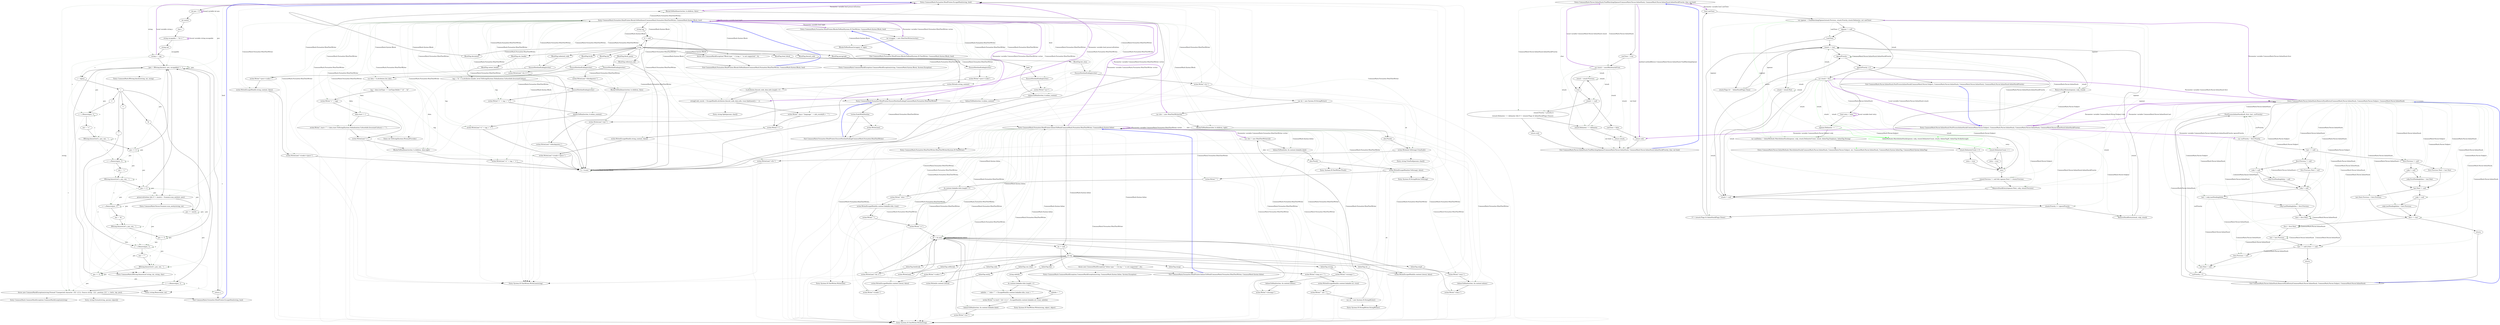 digraph  {
n0 [label="Entry CommonMark.Formatter.HtmlPrinter.EscapeHtml(string, bool)", span="14-14", cluster="CommonMark.Formatter.HtmlPrinter.EscapeHtml(string, bool)"];
n1 [label="int pos = 0", span="16-16", cluster="CommonMark.Formatter.HtmlPrinter.EscapeHtml(string, bool)"];
n6 [label="string s = inp", span="21-21", cluster="CommonMark.Formatter.HtmlPrinter.EscapeHtml(string, bool)"];
n21 [label="preserveEntities && 0 != (match = Scanner.scan_entity(s, pos))", span="40-40", cluster="CommonMark.Formatter.HtmlPrinter.EscapeHtml(string, bool)"];
n33 [label="throw new CommonMarkException(string.Format(''Unexpected character '{0}' ({1}). Source string: '{2}', position {3}'', c, (int)c, inp, pos));", span="60-60", cluster="CommonMark.Formatter.HtmlPrinter.EscapeHtml(string, bool)"];
n2 [label="int match", span="17-17", cluster="CommonMark.Formatter.HtmlPrinter.EscapeHtml(string, bool)"];
n7 [label="(pos = BString.binchr(s, pos, escapable)) != -1", span="22-22", cluster="CommonMark.Formatter.HtmlPrinter.EscapeHtml(string, bool)"];
n3 [label="char c", span="18-18", cluster="CommonMark.Formatter.HtmlPrinter.EscapeHtml(string, bool)"];
n4 [label="string escapable = ''&<>\''''", span="19-19", cluster="CommonMark.Formatter.HtmlPrinter.EscapeHtml(string, bool)"];
n5 [label="string ent", span="20-20", cluster="CommonMark.Formatter.HtmlPrinter.EscapeHtml(string, bool)"];
n8 [label="c = s[pos]", span="24-24", cluster="CommonMark.Formatter.HtmlPrinter.EscapeHtml(string, bool)"];
n11 [label="s = s.Remove(pos, 1)", span="28-28", cluster="CommonMark.Formatter.HtmlPrinter.EscapeHtml(string, bool)"];
n34 [label="return s;", span="63-63", cluster="CommonMark.Formatter.HtmlPrinter.EscapeHtml(string, bool)"];
n36 [label="Entry CommonMark.BString.binchr(string, int, string)", span="46-46", cluster="CommonMark.BString.binchr(string, int, string)"];
n13 [label="BString.binsert(ref s, pos, ent, ' ')", span="30-30", cluster="CommonMark.Formatter.HtmlPrinter.EscapeHtml(string, bool)"];
n14 [label="pos += 4", span="31-31", cluster="CommonMark.Formatter.HtmlPrinter.EscapeHtml(string, bool)"];
n9 [label=c, span="25-25", cluster="CommonMark.Formatter.HtmlPrinter.EscapeHtml(string, bool)"];
n10 [label="'<'", span="27-27", cluster="CommonMark.Formatter.HtmlPrinter.EscapeHtml(string, bool)"];
n15 [label="'>'", span="33-33", cluster="CommonMark.Formatter.HtmlPrinter.EscapeHtml(string, bool)"];
n20 [label="'&'", span="39-39", cluster="CommonMark.Formatter.HtmlPrinter.EscapeHtml(string, bool)"];
n27 [label="''''", span="52-52", cluster="CommonMark.Formatter.HtmlPrinter.EscapeHtml(string, bool)"];
n32 [label="s = s.Remove(pos, 1)", span="59-59", cluster="CommonMark.Formatter.HtmlPrinter.EscapeHtml(string, bool)"];
n12 [label="ent = ''&lt;''", span="29-29", cluster="CommonMark.Formatter.HtmlPrinter.EscapeHtml(string, bool)"];
n37 [label="Entry string.Remove(int, int)", span="0-0", cluster="string.Remove(int, int)"];
n38 [label="Entry CommonMark.BString.binsert(ref string, int, string, char)", span="26-26", cluster="CommonMark.BString.binsert(ref string, int, string, char)"];
n16 [label="s = s.Remove(pos, 1)", span="34-34", cluster="CommonMark.Formatter.HtmlPrinter.EscapeHtml(string, bool)"];
n17 [label="ent = ''&gt;''", span="35-35", cluster="CommonMark.Formatter.HtmlPrinter.EscapeHtml(string, bool)"];
n18 [label="BString.binsert(ref s, pos, ent, ' ')", span="36-36", cluster="CommonMark.Formatter.HtmlPrinter.EscapeHtml(string, bool)"];
n19 [label="pos += 4", span="37-37", cluster="CommonMark.Formatter.HtmlPrinter.EscapeHtml(string, bool)"];
n23 [label="s = s.Remove(pos, 1)", span="46-46", cluster="CommonMark.Formatter.HtmlPrinter.EscapeHtml(string, bool)"];
n28 [label="s = s.Remove(pos, 1)", span="53-53", cluster="CommonMark.Formatter.HtmlPrinter.EscapeHtml(string, bool)"];
n22 [label="pos += match", span="42-42", cluster="CommonMark.Formatter.HtmlPrinter.EscapeHtml(string, bool)"];
n39 [label="Entry CommonMark.Parser.Scanner.scan_entity(string, int)", span="329-329", cluster="CommonMark.Parser.Scanner.scan_entity(string, int)"];
n24 [label="ent = ''&amp;''", span="47-47", cluster="CommonMark.Formatter.HtmlPrinter.EscapeHtml(string, bool)"];
n25 [label="BString.binsert(ref s, pos, ent, ' ')", span="48-48", cluster="CommonMark.Formatter.HtmlPrinter.EscapeHtml(string, bool)"];
n26 [label="pos += 5", span="49-49", cluster="CommonMark.Formatter.HtmlPrinter.EscapeHtml(string, bool)"];
n29 [label="ent = ''&quot;''", span="54-54", cluster="CommonMark.Formatter.HtmlPrinter.EscapeHtml(string, bool)"];
n30 [label="BString.binsert(ref s, pos, ent, ' ')", span="55-55", cluster="CommonMark.Formatter.HtmlPrinter.EscapeHtml(string, bool)"];
n31 [label="pos += 6", span="56-56", cluster="CommonMark.Formatter.HtmlPrinter.EscapeHtml(string, bool)"];
n35 [label="Exit CommonMark.Formatter.HtmlPrinter.EscapeHtml(string, bool)", span="14-14", cluster="CommonMark.Formatter.HtmlPrinter.EscapeHtml(string, bool)"];
n40 [label="Entry CommonMark.CommonMarkException.CommonMarkException(string)", span="28-28", cluster="CommonMark.CommonMarkException.CommonMarkException(string)"];
n41 [label="Entry string.Format(string, params object[])", span="0-0", cluster="string.Format(string, params object[])"];
n42 [label="Entry CommonMark.Formatter.HtmlPrinter.EnsureNewlineEnding(CommonMark.Formatter.HtmlTextWriter)", span="70-70", cluster="CommonMark.Formatter.HtmlPrinter.EnsureNewlineEnding(CommonMark.Formatter.HtmlTextWriter)"];
n43 [label="!writer.EndsWithNewline", span="72-72", cluster="CommonMark.Formatter.HtmlPrinter.EnsureNewlineEnding(CommonMark.Formatter.HtmlTextWriter)"];
n44 [label="writer.WriteLine()", span="73-73", cluster="CommonMark.Formatter.HtmlPrinter.EnsureNewlineEnding(CommonMark.Formatter.HtmlTextWriter)"];
n45 [label="Exit CommonMark.Formatter.HtmlPrinter.EnsureNewlineEnding(CommonMark.Formatter.HtmlTextWriter)", span="70-70", cluster="CommonMark.Formatter.HtmlPrinter.EnsureNewlineEnding(CommonMark.Formatter.HtmlTextWriter)"];
n46 [label="Entry System.IO.TextWriter.WriteLine()", span="0-0", cluster="System.IO.TextWriter.WriteLine()"];
n47 [label="Entry CommonMark.Formatter.HtmlPrinter.BlocksToHtml(System.IO.TextWriter, CommonMark.Syntax.Block, bool)", span="80-80", cluster="CommonMark.Formatter.HtmlPrinter.BlocksToHtml(System.IO.TextWriter, CommonMark.Syntax.Block, bool)"];
n48 [label="var wrapper = new HtmlTextWriter(writer)", span="82-82", cluster="CommonMark.Formatter.HtmlPrinter.BlocksToHtml(System.IO.TextWriter, CommonMark.Syntax.Block, bool)"];
n49 [label="BlocksToHtmlInner(wrapper, b, tight)", span="83-83", cluster="CommonMark.Formatter.HtmlPrinter.BlocksToHtml(System.IO.TextWriter, CommonMark.Syntax.Block, bool)"];
n51 [label="Entry CommonMark.Formatter.HtmlTextWriter.HtmlTextWriter(System.IO.TextWriter)", span="15-15", cluster="CommonMark.Formatter.HtmlTextWriter.HtmlTextWriter(System.IO.TextWriter)"];
n50 [label="Exit CommonMark.Formatter.HtmlPrinter.BlocksToHtml(System.IO.TextWriter, CommonMark.Syntax.Block, bool)", span="80-80", cluster="CommonMark.Formatter.HtmlPrinter.BlocksToHtml(System.IO.TextWriter, CommonMark.Syntax.Block, bool)"];
n52 [label="Entry CommonMark.Formatter.HtmlPrinter.BlocksToHtmlInner(CommonMark.Formatter.HtmlTextWriter, CommonMark.Syntax.Block, bool)", span="87-87", cluster="CommonMark.Formatter.HtmlPrinter.BlocksToHtmlInner(CommonMark.Formatter.HtmlTextWriter, CommonMark.Syntax.Block, bool)"];
n53 [label="string tag", span="89-89", cluster="CommonMark.Formatter.HtmlPrinter.BlocksToHtmlInner(CommonMark.Formatter.HtmlTextWriter, CommonMark.Syntax.Block, bool)"];
n54 [label="b != null", span="90-90", cluster="CommonMark.Formatter.HtmlPrinter.BlocksToHtmlInner(CommonMark.Formatter.HtmlTextWriter, CommonMark.Syntax.Block, bool)"];
n55 [label="b.tag", span="92-92", cluster="CommonMark.Formatter.HtmlPrinter.BlocksToHtmlInner(CommonMark.Formatter.HtmlTextWriter, CommonMark.Syntax.Block, bool)"];
n57 [label="BlocksToHtmlInner(writer, b.children, false)", span="95-95", cluster="CommonMark.Formatter.HtmlPrinter.BlocksToHtmlInner(CommonMark.Formatter.HtmlTextWriter, CommonMark.Syntax.Block, bool)"];
n59 [label=tight, span="99-99", cluster="CommonMark.Formatter.HtmlPrinter.BlocksToHtmlInner(CommonMark.Formatter.HtmlTextWriter, CommonMark.Syntax.Block, bool)"];
n60 [label="InlinesToHtml(writer, b.inline_content)", span="101-101", cluster="CommonMark.Formatter.HtmlPrinter.BlocksToHtmlInner(CommonMark.Formatter.HtmlTextWriter, CommonMark.Syntax.Block, bool)"];
n61 [label="EnsureNewlineEnding(writer)", span="105-105", cluster="CommonMark.Formatter.HtmlPrinter.BlocksToHtmlInner(CommonMark.Formatter.HtmlTextWriter, CommonMark.Syntax.Block, bool)"];
n62 [label="writer.Write(''<p>'')", span="106-106", cluster="CommonMark.Formatter.HtmlPrinter.BlocksToHtmlInner(CommonMark.Formatter.HtmlTextWriter, CommonMark.Syntax.Block, bool)"];
n63 [label="InlinesToHtml(writer, b.inline_content)", span="107-107", cluster="CommonMark.Formatter.HtmlPrinter.BlocksToHtmlInner(CommonMark.Formatter.HtmlTextWriter, CommonMark.Syntax.Block, bool)"];
n64 [label="writer.WriteLine(''</p>'')", span="108-108", cluster="CommonMark.Formatter.HtmlPrinter.BlocksToHtmlInner(CommonMark.Formatter.HtmlTextWriter, CommonMark.Syntax.Block, bool)"];
n66 [label="EnsureNewlineEnding(writer)", span="113-113", cluster="CommonMark.Formatter.HtmlPrinter.BlocksToHtmlInner(CommonMark.Formatter.HtmlTextWriter, CommonMark.Syntax.Block, bool)"];
n67 [label="writer.WriteLine(''<blockquote>'')", span="114-114", cluster="CommonMark.Formatter.HtmlPrinter.BlocksToHtmlInner(CommonMark.Formatter.HtmlTextWriter, CommonMark.Syntax.Block, bool)"];
n68 [label="BlocksToHtmlInner(writer, b.children, false)", span="115-115", cluster="CommonMark.Formatter.HtmlPrinter.BlocksToHtmlInner(CommonMark.Formatter.HtmlTextWriter, CommonMark.Syntax.Block, bool)"];
n69 [label="writer.WriteLine(''</blockquote>'')", span="116-116", cluster="CommonMark.Formatter.HtmlPrinter.BlocksToHtmlInner(CommonMark.Formatter.HtmlTextWriter, CommonMark.Syntax.Block, bool)"];
n71 [label="EnsureNewlineEnding(writer)", span="120-120", cluster="CommonMark.Formatter.HtmlPrinter.BlocksToHtmlInner(CommonMark.Formatter.HtmlTextWriter, CommonMark.Syntax.Block, bool)"];
n72 [label="writer.Write(''<li>'')", span="121-121", cluster="CommonMark.Formatter.HtmlPrinter.BlocksToHtmlInner(CommonMark.Formatter.HtmlTextWriter, CommonMark.Syntax.Block, bool)"];
n75 [label="BlocksToHtmlInner(sbw, b.children, tight)", span="125-125", cluster="CommonMark.Formatter.HtmlPrinter.BlocksToHtmlInner(CommonMark.Formatter.HtmlTextWriter, CommonMark.Syntax.Block, bool)"];
n77 [label="writer.Write(sb.ToString().TrimEnd())", span="127-127", cluster="CommonMark.Formatter.HtmlPrinter.BlocksToHtmlInner(CommonMark.Formatter.HtmlTextWriter, CommonMark.Syntax.Block, bool)"];
n78 [label="writer.WriteLine(''</li>'')", span="129-129", cluster="CommonMark.Formatter.HtmlPrinter.BlocksToHtmlInner(CommonMark.Formatter.HtmlTextWriter, CommonMark.Syntax.Block, bool)"];
n80 [label="EnsureNewlineEnding(writer)", span="134-134", cluster="CommonMark.Formatter.HtmlPrinter.BlocksToHtmlInner(CommonMark.Formatter.HtmlTextWriter, CommonMark.Syntax.Block, bool)"];
n81 [label="var data = b.attributes.list_data", span="135-135", cluster="CommonMark.Formatter.HtmlPrinter.BlocksToHtmlInner(CommonMark.Formatter.HtmlTextWriter, CommonMark.Syntax.Block, bool)"];
n83 [label="writer.Write(''<'' + tag)", span="137-137", cluster="CommonMark.Formatter.HtmlPrinter.BlocksToHtmlInner(CommonMark.Formatter.HtmlTextWriter, CommonMark.Syntax.Block, bool)"];
n85 [label="writer.Write('' start=\'''' + data.start.ToString(System.Globalization.CultureInfo.InvariantCulture) + ''\'''')", span="139-139", cluster="CommonMark.Formatter.HtmlPrinter.BlocksToHtmlInner(CommonMark.Formatter.HtmlTextWriter, CommonMark.Syntax.Block, bool)"];
n86 [label="writer.WriteLine(''>'')", span="140-140", cluster="CommonMark.Formatter.HtmlPrinter.BlocksToHtmlInner(CommonMark.Formatter.HtmlTextWriter, CommonMark.Syntax.Block, bool)"];
n87 [label="BlocksToHtmlInner(writer, b.children, data.tight)", span="141-141", cluster="CommonMark.Formatter.HtmlPrinter.BlocksToHtmlInner(CommonMark.Formatter.HtmlTextWriter, CommonMark.Syntax.Block, bool)"];
n88 [label="writer.WriteLine(''</'' + tag + ''>'')", span="142-142", cluster="CommonMark.Formatter.HtmlPrinter.BlocksToHtmlInner(CommonMark.Formatter.HtmlTextWriter, CommonMark.Syntax.Block, bool)"];
n91 [label="tag = ''h'' + b.attributes.header_level.ToString(System.Globalization.CultureInfo.InvariantCulture)", span="147-147", cluster="CommonMark.Formatter.HtmlPrinter.BlocksToHtmlInner(CommonMark.Formatter.HtmlTextWriter, CommonMark.Syntax.Block, bool)"];
n92 [label="EnsureNewlineEnding(writer)", span="148-148", cluster="CommonMark.Formatter.HtmlPrinter.BlocksToHtmlInner(CommonMark.Formatter.HtmlTextWriter, CommonMark.Syntax.Block, bool)"];
n93 [label="writer.Write(''<'' + tag + ''>'')", span="149-149", cluster="CommonMark.Formatter.HtmlPrinter.BlocksToHtmlInner(CommonMark.Formatter.HtmlTextWriter, CommonMark.Syntax.Block, bool)"];
n94 [label="InlinesToHtml(writer, b.inline_content)", span="150-150", cluster="CommonMark.Formatter.HtmlPrinter.BlocksToHtmlInner(CommonMark.Formatter.HtmlTextWriter, CommonMark.Syntax.Block, bool)"];
n95 [label="writer.WriteLine(''</'' + tag + ''>'')", span="151-151", cluster="CommonMark.Formatter.HtmlPrinter.BlocksToHtmlInner(CommonMark.Formatter.HtmlTextWriter, CommonMark.Syntax.Block, bool)"];
n97 [label="EnsureNewlineEnding(writer)", span="155-155", cluster="CommonMark.Formatter.HtmlPrinter.BlocksToHtmlInner(CommonMark.Formatter.HtmlTextWriter, CommonMark.Syntax.Block, bool)"];
n98 [label="writer.Write(''<pre><code>'')", span="156-156", cluster="CommonMark.Formatter.HtmlPrinter.BlocksToHtmlInner(CommonMark.Formatter.HtmlTextWriter, CommonMark.Syntax.Block, bool)"];
n99 [label="writer.Write(EscapeHtml(b.string_content, false))", span="157-157", cluster="CommonMark.Formatter.HtmlPrinter.BlocksToHtmlInner(CommonMark.Formatter.HtmlTextWriter, CommonMark.Syntax.Block, bool)"];
n100 [label="writer.WriteLine(''</code></pre>'')", span="158-158", cluster="CommonMark.Formatter.HtmlPrinter.BlocksToHtmlInner(CommonMark.Formatter.HtmlTextWriter, CommonMark.Syntax.Block, bool)"];
n102 [label="EnsureNewlineEnding(writer)", span="162-162", cluster="CommonMark.Formatter.HtmlPrinter.BlocksToHtmlInner(CommonMark.Formatter.HtmlTextWriter, CommonMark.Syntax.Block, bool)"];
n103 [label="writer.Write(''<pre><code'')", span="163-163", cluster="CommonMark.Formatter.HtmlPrinter.BlocksToHtmlInner(CommonMark.Formatter.HtmlTextWriter, CommonMark.Syntax.Block, bool)"];
n104 [label="b.attributes.fenced_code_data.info.Length > 0", span="164-164", cluster="CommonMark.Formatter.HtmlPrinter.BlocksToHtmlInner(CommonMark.Formatter.HtmlTextWriter, CommonMark.Syntax.Block, bool)"];
n105 [label="string[] info_words = EscapeHtml(b.attributes.fenced_code_data.info, true).Split(new[] { ' ' })", span="166-166", cluster="CommonMark.Formatter.HtmlPrinter.BlocksToHtmlInner(CommonMark.Formatter.HtmlTextWriter, CommonMark.Syntax.Block, bool)"];
n106 [label="writer.Write('' class=\''language-'' + info_words[0] + ''\'''')", span="167-167", cluster="CommonMark.Formatter.HtmlPrinter.BlocksToHtmlInner(CommonMark.Formatter.HtmlTextWriter, CommonMark.Syntax.Block, bool)"];
n107 [label="writer.Write(''>'')", span="169-169", cluster="CommonMark.Formatter.HtmlPrinter.BlocksToHtmlInner(CommonMark.Formatter.HtmlTextWriter, CommonMark.Syntax.Block, bool)"];
n108 [label="writer.Write(EscapeHtml(b.string_content, false))", span="170-170", cluster="CommonMark.Formatter.HtmlPrinter.BlocksToHtmlInner(CommonMark.Formatter.HtmlTextWriter, CommonMark.Syntax.Block, bool)"];
n109 [label="writer.WriteLine(''</code></pre>'')", span="171-171", cluster="CommonMark.Formatter.HtmlPrinter.BlocksToHtmlInner(CommonMark.Formatter.HtmlTextWriter, CommonMark.Syntax.Block, bool)"];
n111 [label="writer.Write(b.string_content)", span="175-175", cluster="CommonMark.Formatter.HtmlPrinter.BlocksToHtmlInner(CommonMark.Formatter.HtmlTextWriter, CommonMark.Syntax.Block, bool)"];
n113 [label="writer.WriteLine(''<hr />'')", span="179-179", cluster="CommonMark.Formatter.HtmlPrinter.BlocksToHtmlInner(CommonMark.Formatter.HtmlTextWriter, CommonMark.Syntax.Block, bool)"];
n115 [label="throw new CommonMarkException(''Block type '' + b.tag + '' is not supported.'', b);", span="186-186", cluster="CommonMark.Formatter.HtmlPrinter.BlocksToHtmlInner(CommonMark.Formatter.HtmlTextWriter, CommonMark.Syntax.Block, bool)"];
n116 [label="b = b.next", span="188-188", cluster="CommonMark.Formatter.HtmlPrinter.BlocksToHtmlInner(CommonMark.Formatter.HtmlTextWriter, CommonMark.Syntax.Block, bool)"];
n117 [label="Exit CommonMark.Formatter.HtmlPrinter.BlocksToHtmlInner(CommonMark.Formatter.HtmlTextWriter, CommonMark.Syntax.Block, bool)", span="87-87", cluster="CommonMark.Formatter.HtmlPrinter.BlocksToHtmlInner(CommonMark.Formatter.HtmlTextWriter, CommonMark.Syntax.Block, bool)"];
n56 [label="BlockTag.document", span="94-94", cluster="CommonMark.Formatter.HtmlPrinter.BlocksToHtmlInner(CommonMark.Formatter.HtmlTextWriter, CommonMark.Syntax.Block, bool)"];
n58 [label="BlockTag.paragraph", span="98-98", cluster="CommonMark.Formatter.HtmlPrinter.BlocksToHtmlInner(CommonMark.Formatter.HtmlTextWriter, CommonMark.Syntax.Block, bool)"];
n65 [label="BlockTag.block_quote", span="112-112", cluster="CommonMark.Formatter.HtmlPrinter.BlocksToHtmlInner(CommonMark.Formatter.HtmlTextWriter, CommonMark.Syntax.Block, bool)"];
n70 [label="BlockTag.list_item", span="119-119", cluster="CommonMark.Formatter.HtmlPrinter.BlocksToHtmlInner(CommonMark.Formatter.HtmlTextWriter, CommonMark.Syntax.Block, bool)"];
n79 [label="BlockTag.list", span="132-132", cluster="CommonMark.Formatter.HtmlPrinter.BlocksToHtmlInner(CommonMark.Formatter.HtmlTextWriter, CommonMark.Syntax.Block, bool)"];
n89 [label="BlockTag.atx_header", span="145-145", cluster="CommonMark.Formatter.HtmlPrinter.BlocksToHtmlInner(CommonMark.Formatter.HtmlTextWriter, CommonMark.Syntax.Block, bool)"];
n96 [label="BlockTag.indented_code", span="154-154", cluster="CommonMark.Formatter.HtmlPrinter.BlocksToHtmlInner(CommonMark.Formatter.HtmlTextWriter, CommonMark.Syntax.Block, bool)"];
n101 [label="BlockTag.fenced_code", span="161-161", cluster="CommonMark.Formatter.HtmlPrinter.BlocksToHtmlInner(CommonMark.Formatter.HtmlTextWriter, CommonMark.Syntax.Block, bool)"];
n110 [label="BlockTag.html_block", span="174-174", cluster="CommonMark.Formatter.HtmlPrinter.BlocksToHtmlInner(CommonMark.Formatter.HtmlTextWriter, CommonMark.Syntax.Block, bool)"];
n112 [label="BlockTag.hrule", span="178-178", cluster="CommonMark.Formatter.HtmlPrinter.BlocksToHtmlInner(CommonMark.Formatter.HtmlTextWriter, CommonMark.Syntax.Block, bool)"];
n114 [label="BlockTag.reference_def", span="182-182", cluster="CommonMark.Formatter.HtmlPrinter.BlocksToHtmlInner(CommonMark.Formatter.HtmlTextWriter, CommonMark.Syntax.Block, bool)"];
n119 [label="Entry System.IO.TextWriter.Write(string)", span="0-0", cluster="System.IO.TextWriter.Write(string)"];
n118 [label="Entry CommonMark.Formatter.HtmlPrinter.InlinesToHtml(CommonMark.Formatter.HtmlTextWriter, CommonMark.Syntax.Inline)", span="196-196", cluster="CommonMark.Formatter.HtmlPrinter.InlinesToHtml(CommonMark.Formatter.HtmlTextWriter, CommonMark.Syntax.Inline)"];
n120 [label="Entry System.IO.TextWriter.WriteLine(string)", span="0-0", cluster="System.IO.TextWriter.WriteLine(string)"];
n73 [label="var sb = new System.IO.StringWriter()", span="122-122", cluster="CommonMark.Formatter.HtmlPrinter.BlocksToHtmlInner(CommonMark.Formatter.HtmlTextWriter, CommonMark.Syntax.Block, bool)"];
n74 [label="var sbw = new HtmlTextWriter(sb)", span="123-123", cluster="CommonMark.Formatter.HtmlPrinter.BlocksToHtmlInner(CommonMark.Formatter.HtmlTextWriter, CommonMark.Syntax.Block, bool)"];
n121 [label="Entry System.IO.StringWriter.StringWriter()", span="0-0", cluster="System.IO.StringWriter.StringWriter()"];
n76 [label="sbw.Flush()", span="126-126", cluster="CommonMark.Formatter.HtmlPrinter.BlocksToHtmlInner(CommonMark.Formatter.HtmlTextWriter, CommonMark.Syntax.Block, bool)"];
n122 [label="Entry System.IO.TextWriter.Flush()", span="0-0", cluster="System.IO.TextWriter.Flush()"];
n123 [label="Entry System.IO.StringWriter.ToString()", span="0-0", cluster="System.IO.StringWriter.ToString()"];
n124 [label="Entry string.TrimEnd(params char[])", span="0-0", cluster="string.TrimEnd(params char[])"];
n82 [label="tag = data.ListType == ListType.Bullet ? ''ul'' : ''ol''", span="136-136", cluster="CommonMark.Formatter.HtmlPrinter.BlocksToHtmlInner(CommonMark.Formatter.HtmlTextWriter, CommonMark.Syntax.Block, bool)"];
n84 [label="data.start != 1", span="138-138", cluster="CommonMark.Formatter.HtmlPrinter.BlocksToHtmlInner(CommonMark.Formatter.HtmlTextWriter, CommonMark.Syntax.Block, bool)"];
n125 [label="Entry int.ToString(System.IFormatProvider)", span="0-0", cluster="int.ToString(System.IFormatProvider)"];
n90 [label="BlockTag.setext_header", span="146-146", cluster="CommonMark.Formatter.HtmlPrinter.BlocksToHtmlInner(CommonMark.Formatter.HtmlTextWriter, CommonMark.Syntax.Block, bool)"];
n126 [label="Entry string.Split(params char[])", span="0-0", cluster="string.Split(params char[])"];
n127 [label="Entry CommonMark.CommonMarkException.CommonMarkException(string, CommonMark.Syntax.Block, System.Exception)", span="38-38", cluster="CommonMark.CommonMarkException.CommonMarkException(string, CommonMark.Syntax.Block, System.Exception)"];
n128 [label="ils != null", span="198-198", cluster="CommonMark.Formatter.HtmlPrinter.InlinesToHtml(CommonMark.Formatter.HtmlTextWriter, CommonMark.Syntax.Inline)"];
n129 [label="ils.tag", span="200-200", cluster="CommonMark.Formatter.HtmlPrinter.InlinesToHtml(CommonMark.Formatter.HtmlTextWriter, CommonMark.Syntax.Inline)"];
n131 [label="writer.Write(EscapeHtml(ils.content.Literal, false))", span="203-203", cluster="CommonMark.Formatter.HtmlPrinter.InlinesToHtml(CommonMark.Formatter.HtmlTextWriter, CommonMark.Syntax.Inline)"];
n133 [label="writer.WriteLine(''<br />'')", span="207-207", cluster="CommonMark.Formatter.HtmlPrinter.InlinesToHtml(CommonMark.Formatter.HtmlTextWriter, CommonMark.Syntax.Inline)"];
n135 [label="writer.WriteLine()", span="211-211", cluster="CommonMark.Formatter.HtmlPrinter.InlinesToHtml(CommonMark.Formatter.HtmlTextWriter, CommonMark.Syntax.Inline)"];
n137 [label="writer.Write(''<code>'')", span="215-215", cluster="CommonMark.Formatter.HtmlPrinter.InlinesToHtml(CommonMark.Formatter.HtmlTextWriter, CommonMark.Syntax.Inline)"];
n138 [label="writer.Write(EscapeHtml(ils.content.Literal, false))", span="216-216", cluster="CommonMark.Formatter.HtmlPrinter.InlinesToHtml(CommonMark.Formatter.HtmlTextWriter, CommonMark.Syntax.Inline)"];
n139 [label="writer.Write(''</code>'')", span="217-217", cluster="CommonMark.Formatter.HtmlPrinter.InlinesToHtml(CommonMark.Formatter.HtmlTextWriter, CommonMark.Syntax.Inline)"];
n142 [label="writer.Write(ils.content.Literal)", span="222-222", cluster="CommonMark.Formatter.HtmlPrinter.InlinesToHtml(CommonMark.Formatter.HtmlTextWriter, CommonMark.Syntax.Inline)"];
n145 [label="ils.content.linkable.title.Length > 0", span="227-227", cluster="CommonMark.Formatter.HtmlPrinter.InlinesToHtml(CommonMark.Formatter.HtmlTextWriter, CommonMark.Syntax.Inline)"];
n146 [label="mbtitle = '' title=\'''' + EscapeHtml(ils.content.linkable.title, true) + ''\''''", span="228-228", cluster="CommonMark.Formatter.HtmlPrinter.InlinesToHtml(CommonMark.Formatter.HtmlTextWriter, CommonMark.Syntax.Inline)"];
n148 [label="writer.Write(''<a href=\''{0}\''{1}>'', EscapeHtml(ils.content.linkable.url, true), mbtitle)", span="232-232", cluster="CommonMark.Formatter.HtmlPrinter.InlinesToHtml(CommonMark.Formatter.HtmlTextWriter, CommonMark.Syntax.Inline)"];
n149 [label="InlinesToHtml(writer, ils.content.linkable.label)", span="233-233", cluster="CommonMark.Formatter.HtmlPrinter.InlinesToHtml(CommonMark.Formatter.HtmlTextWriter, CommonMark.Syntax.Inline)"];
n150 [label="writer.Write(''</a>'')", span="234-234", cluster="CommonMark.Formatter.HtmlPrinter.InlinesToHtml(CommonMark.Formatter.HtmlTextWriter, CommonMark.Syntax.Inline)"];
n152 [label="writer.Write(''<img src=\'''')", span="238-238", cluster="CommonMark.Formatter.HtmlPrinter.InlinesToHtml(CommonMark.Formatter.HtmlTextWriter, CommonMark.Syntax.Inline)"];
n153 [label="writer.Write(EscapeHtml(ils.content.linkable.url, true))", span="239-239", cluster="CommonMark.Formatter.HtmlPrinter.InlinesToHtml(CommonMark.Formatter.HtmlTextWriter, CommonMark.Syntax.Inline)"];
n154 [label="writer.Write(''\'' alt=\'''')", span="240-240", cluster="CommonMark.Formatter.HtmlPrinter.InlinesToHtml(CommonMark.Formatter.HtmlTextWriter, CommonMark.Syntax.Inline)"];
n157 [label="InlinesToHtml(sbw, ils.content.linkable.label)", span="244-244", cluster="CommonMark.Formatter.HtmlPrinter.InlinesToHtml(CommonMark.Formatter.HtmlTextWriter, CommonMark.Syntax.Inline)"];
n159 [label="writer.Write(EscapeHtml(sb.ToString(), false))", span="246-246", cluster="CommonMark.Formatter.HtmlPrinter.InlinesToHtml(CommonMark.Formatter.HtmlTextWriter, CommonMark.Syntax.Inline)"];
n160 [label="writer.Write(''\'''')", span="248-248", cluster="CommonMark.Formatter.HtmlPrinter.InlinesToHtml(CommonMark.Formatter.HtmlTextWriter, CommonMark.Syntax.Inline)"];
n161 [label="ils.content.linkable.title.Length > 0", span="249-249", cluster="CommonMark.Formatter.HtmlPrinter.InlinesToHtml(CommonMark.Formatter.HtmlTextWriter, CommonMark.Syntax.Inline)"];
n162 [label="writer.Write('' title=\'''')", span="251-251", cluster="CommonMark.Formatter.HtmlPrinter.InlinesToHtml(CommonMark.Formatter.HtmlTextWriter, CommonMark.Syntax.Inline)"];
n163 [label="writer.Write(EscapeHtml(ils.content.linkable.title, true))", span="252-252", cluster="CommonMark.Formatter.HtmlPrinter.InlinesToHtml(CommonMark.Formatter.HtmlTextWriter, CommonMark.Syntax.Inline)"];
n164 [label="writer.Write(''\'''')", span="253-253", cluster="CommonMark.Formatter.HtmlPrinter.InlinesToHtml(CommonMark.Formatter.HtmlTextWriter, CommonMark.Syntax.Inline)"];
n165 [label="writer.Write('' />'')", span="255-255", cluster="CommonMark.Formatter.HtmlPrinter.InlinesToHtml(CommonMark.Formatter.HtmlTextWriter, CommonMark.Syntax.Inline)"];
n167 [label="writer.Write(''<strong>'')", span="259-259", cluster="CommonMark.Formatter.HtmlPrinter.InlinesToHtml(CommonMark.Formatter.HtmlTextWriter, CommonMark.Syntax.Inline)"];
n168 [label="InlinesToHtml(writer, ils.content.inlines)", span="260-260", cluster="CommonMark.Formatter.HtmlPrinter.InlinesToHtml(CommonMark.Formatter.HtmlTextWriter, CommonMark.Syntax.Inline)"];
n169 [label="writer.Write(''</strong>'')", span="261-261", cluster="CommonMark.Formatter.HtmlPrinter.InlinesToHtml(CommonMark.Formatter.HtmlTextWriter, CommonMark.Syntax.Inline)"];
n171 [label="writer.Write(''<em>'')", span="265-265", cluster="CommonMark.Formatter.HtmlPrinter.InlinesToHtml(CommonMark.Formatter.HtmlTextWriter, CommonMark.Syntax.Inline)"];
n172 [label="InlinesToHtml(writer, ils.content.inlines)", span="266-266", cluster="CommonMark.Formatter.HtmlPrinter.InlinesToHtml(CommonMark.Formatter.HtmlTextWriter, CommonMark.Syntax.Inline)"];
n173 [label="writer.Write(''</em>'')", span="267-267", cluster="CommonMark.Formatter.HtmlPrinter.InlinesToHtml(CommonMark.Formatter.HtmlTextWriter, CommonMark.Syntax.Inline)"];
n174 [label="throw new CommonMarkException(''Inline type '' + ils.tag + '' is not supported.'', ils);", span="271-271", cluster="CommonMark.Formatter.HtmlPrinter.InlinesToHtml(CommonMark.Formatter.HtmlTextWriter, CommonMark.Syntax.Inline)"];
n175 [label="ils = ils.next", span="273-273", cluster="CommonMark.Formatter.HtmlPrinter.InlinesToHtml(CommonMark.Formatter.HtmlTextWriter, CommonMark.Syntax.Inline)"];
n176 [label="Exit CommonMark.Formatter.HtmlPrinter.InlinesToHtml(CommonMark.Formatter.HtmlTextWriter, CommonMark.Syntax.Inline)", span="196-196", cluster="CommonMark.Formatter.HtmlPrinter.InlinesToHtml(CommonMark.Formatter.HtmlTextWriter, CommonMark.Syntax.Inline)"];
n130 [label="InlineTag.str", span="202-202", cluster="CommonMark.Formatter.HtmlPrinter.InlinesToHtml(CommonMark.Formatter.HtmlTextWriter, CommonMark.Syntax.Inline)"];
n132 [label="InlineTag.linebreak", span="206-206", cluster="CommonMark.Formatter.HtmlPrinter.InlinesToHtml(CommonMark.Formatter.HtmlTextWriter, CommonMark.Syntax.Inline)"];
n134 [label="InlineTag.softbreak", span="210-210", cluster="CommonMark.Formatter.HtmlPrinter.InlinesToHtml(CommonMark.Formatter.HtmlTextWriter, CommonMark.Syntax.Inline)"];
n136 [label="InlineTag.code", span="214-214", cluster="CommonMark.Formatter.HtmlPrinter.InlinesToHtml(CommonMark.Formatter.HtmlTextWriter, CommonMark.Syntax.Inline)"];
n140 [label="InlineTag.raw_html", span="220-220", cluster="CommonMark.Formatter.HtmlPrinter.InlinesToHtml(CommonMark.Formatter.HtmlTextWriter, CommonMark.Syntax.Inline)"];
n143 [label="InlineTag.link", span="225-225", cluster="CommonMark.Formatter.HtmlPrinter.InlinesToHtml(CommonMark.Formatter.HtmlTextWriter, CommonMark.Syntax.Inline)"];
n151 [label="InlineTag.image", span="237-237", cluster="CommonMark.Formatter.HtmlPrinter.InlinesToHtml(CommonMark.Formatter.HtmlTextWriter, CommonMark.Syntax.Inline)"];
n166 [label="InlineTag.strong", span="258-258", cluster="CommonMark.Formatter.HtmlPrinter.InlinesToHtml(CommonMark.Formatter.HtmlTextWriter, CommonMark.Syntax.Inline)"];
n170 [label="InlineTag.emph", span="264-264", cluster="CommonMark.Formatter.HtmlPrinter.InlinesToHtml(CommonMark.Formatter.HtmlTextWriter, CommonMark.Syntax.Inline)"];
n141 [label="InlineTag.entity", span="221-221", cluster="CommonMark.Formatter.HtmlPrinter.InlinesToHtml(CommonMark.Formatter.HtmlTextWriter, CommonMark.Syntax.Inline)"];
n144 [label="string mbtitle", span="226-226", cluster="CommonMark.Formatter.HtmlPrinter.InlinesToHtml(CommonMark.Formatter.HtmlTextWriter, CommonMark.Syntax.Inline)"];
n147 [label="mbtitle = ''''", span="230-230", cluster="CommonMark.Formatter.HtmlPrinter.InlinesToHtml(CommonMark.Formatter.HtmlTextWriter, CommonMark.Syntax.Inline)"];
n177 [label="Entry System.IO.TextWriter.Write(string, object, object)", span="0-0", cluster="System.IO.TextWriter.Write(string, object, object)"];
n155 [label="var sb = new System.IO.StringWriter()", span="241-241", cluster="CommonMark.Formatter.HtmlPrinter.InlinesToHtml(CommonMark.Formatter.HtmlTextWriter, CommonMark.Syntax.Inline)"];
n156 [label="var sbw = new HtmlTextWriter(sb)", span="242-242", cluster="CommonMark.Formatter.HtmlPrinter.InlinesToHtml(CommonMark.Formatter.HtmlTextWriter, CommonMark.Syntax.Inline)"];
n158 [label="sbw.Flush()", span="245-245", cluster="CommonMark.Formatter.HtmlPrinter.InlinesToHtml(CommonMark.Formatter.HtmlTextWriter, CommonMark.Syntax.Inline)"];
n178 [label="Entry CommonMark.CommonMarkException.CommonMarkException(string, CommonMark.Syntax.Inline, System.Exception)", span="34-34", cluster="CommonMark.CommonMarkException.CommonMarkException(string, CommonMark.Syntax.Inline, System.Exception)"];
m3_0 [label="Entry CommonMark.Parser.InlineStack.FindMatchingOpener(CommonMark.Parser.InlineStack, CommonMark.Parser.InlineStack.InlineStackPriority, char, out bool)", span="67-67", cluster="CommonMark.Parser.InlineStack.FindMatchingOpener(CommonMark.Parser.InlineStack, CommonMark.Parser.InlineStack.InlineStackPriority, char, out bool)", file="InlineStack.cs"];
m3_6 [label="return null;", span="77-77", cluster="CommonMark.Parser.InlineStack.FindMatchingOpener(CommonMark.Parser.InlineStack, CommonMark.Parser.InlineStack.InlineStackPriority, char, out bool)", file="InlineStack.cs"];
m3_5 [label="canClose = false", span="76-76", cluster="CommonMark.Parser.InlineStack.FindMatchingOpener(CommonMark.Parser.InlineStack, CommonMark.Parser.InlineStack.InlineStackPriority, char, out bool)", file="InlineStack.cs"];
m3_2 [label="var istack = seachBackwardsFrom", span="70-70", cluster="CommonMark.Parser.InlineStack.FindMatchingOpener(CommonMark.Parser.InlineStack, CommonMark.Parser.InlineStack.InlineStackPriority, char, out bool)", file="InlineStack.cs"];
m3_1 [label="canClose = true", span="69-69", cluster="CommonMark.Parser.InlineStack.FindMatchingOpener(CommonMark.Parser.InlineStack, CommonMark.Parser.InlineStack.InlineStackPriority, char, out bool)", file="InlineStack.cs"];
m3_7 [label="istack.Priority > priority ||\r\n                    (istack.Delimeter == delimeter && 0 != (istack.Flags & InlineStackFlags.Closer))", span="80-81", cluster="CommonMark.Parser.InlineStack.FindMatchingOpener(CommonMark.Parser.InlineStack, CommonMark.Parser.InlineStack.InlineStackPriority, char, out bool)", file="InlineStack.cs"];
m3_9 [label="istack.Delimeter == delimeter", span="89-89", cluster="CommonMark.Parser.InlineStack.FindMatchingOpener(CommonMark.Parser.InlineStack, CommonMark.Parser.InlineStack.InlineStackPriority, char, out bool)", file="InlineStack.cs"];
m3_4 [label="istack == null", span="73-73", cluster="CommonMark.Parser.InlineStack.FindMatchingOpener(CommonMark.Parser.InlineStack, CommonMark.Parser.InlineStack.InlineStackPriority, char, out bool)", file="InlineStack.cs"];
m3_3 [label=true, span="71-71", cluster="CommonMark.Parser.InlineStack.FindMatchingOpener(CommonMark.Parser.InlineStack, CommonMark.Parser.InlineStack.InlineStackPriority, char, out bool)", file="InlineStack.cs"];
m3_10 [label="return istack;", span="90-90", cluster="CommonMark.Parser.InlineStack.FindMatchingOpener(CommonMark.Parser.InlineStack, CommonMark.Parser.InlineStack.InlineStackPriority, char, out bool)", file="InlineStack.cs"];
m3_8 [label="return null;", span="86-86", cluster="CommonMark.Parser.InlineStack.FindMatchingOpener(CommonMark.Parser.InlineStack, CommonMark.Parser.InlineStack.InlineStackPriority, char, out bool)", file="InlineStack.cs"];
m3_11 [label="istack = istack.Previous", span="92-92", cluster="CommonMark.Parser.InlineStack.FindMatchingOpener(CommonMark.Parser.InlineStack, CommonMark.Parser.InlineStack.InlineStackPriority, char, out bool)", file="InlineStack.cs"];
m3_12 [label="Exit CommonMark.Parser.InlineStack.FindMatchingOpener(CommonMark.Parser.InlineStack, CommonMark.Parser.InlineStack.InlineStackPriority, char, out bool)", span="67-67", cluster="CommonMark.Parser.InlineStack.FindMatchingOpener(CommonMark.Parser.InlineStack, CommonMark.Parser.InlineStack.InlineStackPriority, char, out bool)", file="InlineStack.cs"];
m3_50 [label="Exit CommonMark.Parser.InlineStack.RemoveStackEntry(CommonMark.Parser.InlineStack, CommonMark.Parser.Subject, CommonMark.Parser.InlineStack)", span="116-116", cluster="CommonMark.Parser.InlineStack.RemoveStackEntry(CommonMark.Parser.InlineStack, CommonMark.Parser.Subject, CommonMark.Parser.InlineStack)", file="InlineStack.cs"];
m3_21 [label="Entry CommonMark.Parser.InlineStack.RemoveStackEntry(CommonMark.Parser.InlineStack, CommonMark.Parser.Subject, CommonMark.Parser.InlineStack)", span="116-116", cluster="CommonMark.Parser.InlineStack.RemoveStackEntry(CommonMark.Parser.InlineStack, CommonMark.Parser.Subject, CommonMark.Parser.InlineStack)", file="InlineStack.cs"];
m3_49 [label="PostProcessInlineStack(null, first, last, curPriority)", span="164-164", cluster="CommonMark.Parser.InlineStack.RemoveStackEntry(CommonMark.Parser.InlineStack, CommonMark.Parser.Subject, CommonMark.Parser.InlineStack)", file="InlineStack.cs"];
m3_22 [label="var curPriority = first.Priority", span="118-118", cluster="CommonMark.Parser.InlineStack.RemoveStackEntry(CommonMark.Parser.InlineStack, CommonMark.Parser.Subject, CommonMark.Parser.InlineStack)", file="InlineStack.cs"];
m3_23 [label="last == null", span="120-120", cluster="CommonMark.Parser.InlineStack.RemoveStackEntry(CommonMark.Parser.InlineStack, CommonMark.Parser.Subject, CommonMark.Parser.InlineStack)", file="InlineStack.cs"];
m3_24 [label="first.Previous != null", span="122-122", cluster="CommonMark.Parser.InlineStack.RemoveStackEntry(CommonMark.Parser.InlineStack, CommonMark.Parser.Subject, CommonMark.Parser.InlineStack)", file="InlineStack.cs"];
m3_25 [label="first.Previous.Next = null", span="123-123", cluster="CommonMark.Parser.InlineStack.RemoveStackEntry(CommonMark.Parser.InlineStack, CommonMark.Parser.Subject, CommonMark.Parser.InlineStack)", file="InlineStack.cs"];
m3_26 [label="subj != null", span="124-124", cluster="CommonMark.Parser.InlineStack.RemoveStackEntry(CommonMark.Parser.InlineStack, CommonMark.Parser.Subject, CommonMark.Parser.InlineStack)", file="InlineStack.cs"];
m3_27 [label="subj.FirstPendingInline = null", span="125-125", cluster="CommonMark.Parser.InlineStack.RemoveStackEntry(CommonMark.Parser.InlineStack, CommonMark.Parser.Subject, CommonMark.Parser.InlineStack)", file="InlineStack.cs"];
m3_28 [label="subj != null", span="127-127", cluster="CommonMark.Parser.InlineStack.RemoveStackEntry(CommonMark.Parser.InlineStack, CommonMark.Parser.Subject, CommonMark.Parser.InlineStack)", file="InlineStack.cs"];
m3_29 [label="last = subj.LastPendingInline", span="129-129", cluster="CommonMark.Parser.InlineStack.RemoveStackEntry(CommonMark.Parser.InlineStack, CommonMark.Parser.Subject, CommonMark.Parser.InlineStack)", file="InlineStack.cs"];
m3_30 [label="subj.LastPendingInline = first.Previous", span="130-130", cluster="CommonMark.Parser.InlineStack.RemoveStackEntry(CommonMark.Parser.InlineStack, CommonMark.Parser.Subject, CommonMark.Parser.InlineStack)", file="InlineStack.cs"];
m3_31 [label="first = first.Next", span="133-133", cluster="CommonMark.Parser.InlineStack.RemoveStackEntry(CommonMark.Parser.InlineStack, CommonMark.Parser.Subject, CommonMark.Parser.InlineStack)", file="InlineStack.cs"];
m3_32 [label="first.Previous != null", span="137-137", cluster="CommonMark.Parser.InlineStack.RemoveStackEntry(CommonMark.Parser.InlineStack, CommonMark.Parser.Subject, CommonMark.Parser.InlineStack)", file="InlineStack.cs"];
m3_33 [label="first.Previous.Next = last.Next", span="138-138", cluster="CommonMark.Parser.InlineStack.RemoveStackEntry(CommonMark.Parser.InlineStack, CommonMark.Parser.Subject, CommonMark.Parser.InlineStack)", file="InlineStack.cs"];
m3_34 [label="subj != null", span="139-139", cluster="CommonMark.Parser.InlineStack.RemoveStackEntry(CommonMark.Parser.InlineStack, CommonMark.Parser.Subject, CommonMark.Parser.InlineStack)", file="InlineStack.cs"];
m3_35 [label="subj.FirstPendingInline = last.Next", span="140-140", cluster="CommonMark.Parser.InlineStack.RemoveStackEntry(CommonMark.Parser.InlineStack, CommonMark.Parser.Subject, CommonMark.Parser.InlineStack)", file="InlineStack.cs"];
m3_36 [label="last.Next != null", span="142-142", cluster="CommonMark.Parser.InlineStack.RemoveStackEntry(CommonMark.Parser.InlineStack, CommonMark.Parser.Subject, CommonMark.Parser.InlineStack)", file="InlineStack.cs"];
m3_37 [label="last.Next.Previous = first.Previous", span="143-143", cluster="CommonMark.Parser.InlineStack.RemoveStackEntry(CommonMark.Parser.InlineStack, CommonMark.Parser.Subject, CommonMark.Parser.InlineStack)", file="InlineStack.cs"];
m3_38 [label="subj != null", span="144-144", cluster="CommonMark.Parser.InlineStack.RemoveStackEntry(CommonMark.Parser.InlineStack, CommonMark.Parser.Subject, CommonMark.Parser.InlineStack)", file="InlineStack.cs"];
m3_39 [label="subj.LastPendingInline = first.Previous", span="145-145", cluster="CommonMark.Parser.InlineStack.RemoveStackEntry(CommonMark.Parser.InlineStack, CommonMark.Parser.Subject, CommonMark.Parser.InlineStack)", file="InlineStack.cs"];
m3_40 [label="first == last", span="147-147", cluster="CommonMark.Parser.InlineStack.RemoveStackEntry(CommonMark.Parser.InlineStack, CommonMark.Parser.Subject, CommonMark.Parser.InlineStack)", file="InlineStack.cs"];
m3_42 [label="first = first.Next", span="150-150", cluster="CommonMark.Parser.InlineStack.RemoveStackEntry(CommonMark.Parser.InlineStack, CommonMark.Parser.Subject, CommonMark.Parser.InlineStack)", file="InlineStack.cs"];
m3_43 [label="last = last.Previous", span="151-151", cluster="CommonMark.Parser.InlineStack.RemoveStackEntry(CommonMark.Parser.InlineStack, CommonMark.Parser.Subject, CommonMark.Parser.InlineStack)", file="InlineStack.cs"];
m3_44 [label="last == null || first == null", span="154-154", cluster="CommonMark.Parser.InlineStack.RemoveStackEntry(CommonMark.Parser.InlineStack, CommonMark.Parser.Subject, CommonMark.Parser.InlineStack)", file="InlineStack.cs"];
m3_47 [label="last.Next = null", span="158-158", cluster="CommonMark.Parser.InlineStack.RemoveStackEntry(CommonMark.Parser.InlineStack, CommonMark.Parser.Subject, CommonMark.Parser.InlineStack)", file="InlineStack.cs"];
m3_48 [label="curPriority > 0", span="163-163", cluster="CommonMark.Parser.InlineStack.RemoveStackEntry(CommonMark.Parser.InlineStack, CommonMark.Parser.Subject, CommonMark.Parser.InlineStack)", file="InlineStack.cs"];
m3_41 [label="return;", span="148-148", cluster="CommonMark.Parser.InlineStack.RemoveStackEntry(CommonMark.Parser.InlineStack, CommonMark.Parser.Subject, CommonMark.Parser.InlineStack)", file="InlineStack.cs"];
m3_45 [label="return;", span="155-155", cluster="CommonMark.Parser.InlineStack.RemoveStackEntry(CommonMark.Parser.InlineStack, CommonMark.Parser.Subject, CommonMark.Parser.InlineStack)", file="InlineStack.cs"];
m3_46 [label="first.Previous = null", span="157-157", cluster="CommonMark.Parser.InlineStack.RemoveStackEntry(CommonMark.Parser.InlineStack, CommonMark.Parser.Subject, CommonMark.Parser.InlineStack)", file="InlineStack.cs"];
m3_79 [label="Entry CommonMark.Parser.InlineMethods.MatchInlineStack(CommonMark.Parser.InlineStack, CommonMark.Parser.Subject, int, CommonMark.Parser.InlineStack, CommonMark.Syntax.InlineTag, CommonMark.Syntax.InlineTag)", span="297-297", cluster="CommonMark.Parser.InlineMethods.MatchInlineStack(CommonMark.Parser.InlineStack, CommonMark.Parser.Subject, int, CommonMark.Parser.InlineStack, CommonMark.Syntax.InlineTag, CommonMark.Syntax.InlineTag)", file="InlineStack.cs"];
m3_72 [label="RemoveStackEntry(iopener, subj, istack)", span="209-209", cluster="CommonMark.Parser.InlineStack.PostProcessInlineStack(CommonMark.Parser.Subject, CommonMark.Parser.InlineStack, CommonMark.Parser.InlineStack, CommonMark.Parser.InlineStack.InlineStackPriority)", file="InlineStack.cs"];
m3_63 [label="InlineMethods.MatchInlineStack(iopener, subj, istack.DelimeterCount, istack, (InlineTag)0, InlineTag.Strikethrough)", span="187-187", cluster="CommonMark.Parser.InlineStack.PostProcessInlineStack(CommonMark.Parser.Subject, CommonMark.Parser.InlineStack, CommonMark.Parser.InlineStack, CommonMark.Parser.InlineStack.InlineStackPriority)", color=green, community=0, file="InlineStack.cs"];
m3_51 [label="Entry CommonMark.Parser.InlineStack.PostProcessInlineStack(CommonMark.Parser.Subject, CommonMark.Parser.InlineStack, CommonMark.Parser.InlineStack, CommonMark.Parser.InlineStack.InlineStackPriority)", span="167-167", cluster="CommonMark.Parser.InlineStack.PostProcessInlineStack(CommonMark.Parser.Subject, CommonMark.Parser.InlineStack, CommonMark.Parser.InlineStack, CommonMark.Parser.InlineStack.InlineStackPriority)", file="InlineStack.cs"];
m3_53 [label="var istack = first", span="171-171", cluster="CommonMark.Parser.InlineStack.PostProcessInlineStack(CommonMark.Parser.Subject, CommonMark.Parser.InlineStack, CommonMark.Parser.InlineStack, CommonMark.Parser.InlineStack.InlineStackPriority)", file="InlineStack.cs"];
m3_59 [label="var iopener = FindMatchingOpener(istack.Previous, istack.Priority, istack.Delimeter, out canClose)", span="181-181", cluster="CommonMark.Parser.InlineStack.PostProcessInlineStack(CommonMark.Parser.Subject, CommonMark.Parser.InlineStack, CommonMark.Parser.InlineStack, CommonMark.Parser.InlineStack.InlineStackPriority)", file="InlineStack.cs"];
m3_62 [label="iopener.Delimeter == '~'", span="185-185", cluster="CommonMark.Parser.InlineStack.PostProcessInlineStack(CommonMark.Parser.Subject, CommonMark.Parser.InlineStack, CommonMark.Parser.InlineStack, CommonMark.Parser.InlineStack.InlineStackPriority)", file="InlineStack.cs"];
m3_64 [label="istack.DelimeterCount > 1", span="188-188", cluster="CommonMark.Parser.InlineStack.PostProcessInlineStack(CommonMark.Parser.Subject, CommonMark.Parser.InlineStack, CommonMark.Parser.InlineStack, CommonMark.Parser.InlineStack.InlineStackPriority)", file="InlineStack.cs"];
m3_52 [label="ignorePriority > 0", span="169-169", cluster="CommonMark.Parser.InlineStack.PostProcessInlineStack(CommonMark.Parser.Subject, CommonMark.Parser.InlineStack, CommonMark.Parser.InlineStack, CommonMark.Parser.InlineStack.InlineStackPriority)", file="InlineStack.cs"];
m3_55 [label="istack.Priority >= ignorePriority", span="174-174", cluster="CommonMark.Parser.InlineStack.PostProcessInlineStack(CommonMark.Parser.Subject, CommonMark.Parser.InlineStack, CommonMark.Parser.InlineStack, CommonMark.Parser.InlineStack.InlineStackPriority)", file="InlineStack.cs"];
m3_56 [label="RemoveStackEntry(istack, subj, istack)", span="176-176", cluster="CommonMark.Parser.InlineStack.PostProcessInlineStack(CommonMark.Parser.Subject, CommonMark.Parser.InlineStack, CommonMark.Parser.InlineStack, CommonMark.Parser.InlineStack.InlineStackPriority)", file="InlineStack.cs"];
m3_66 [label="var useDelims = InlineMethods.MatchInlineStack(iopener, subj, istack.DelimeterCount, istack, InlineTag.Emphasis, InlineTag.Strong)", span="193-193", cluster="CommonMark.Parser.InlineStack.PostProcessInlineStack(CommonMark.Parser.Subject, CommonMark.Parser.InlineStack, CommonMark.Parser.InlineStack, CommonMark.Parser.InlineStack.InlineStackPriority)", file="InlineStack.cs"];
m3_71 [label="RemoveStackEntry(iopener.Next, subj, istack.Previous)", span="202-202", cluster="CommonMark.Parser.InlineStack.PostProcessInlineStack(CommonMark.Parser.Subject, CommonMark.Parser.InlineStack, CommonMark.Parser.InlineStack, CommonMark.Parser.InlineStack.InlineStackPriority)", file="InlineStack.cs"];
m3_75 [label="istack == last", span="220-220", cluster="CommonMark.Parser.InlineStack.PostProcessInlineStack(CommonMark.Parser.Subject, CommonMark.Parser.InlineStack, CommonMark.Parser.InlineStack, CommonMark.Parser.InlineStack.InlineStackPriority)", file="InlineStack.cs"];
m3_77 [label="ignorePriority--", span="226-226", cluster="CommonMark.Parser.InlineStack.PostProcessInlineStack(CommonMark.Parser.Subject, CommonMark.Parser.InlineStack, CommonMark.Parser.InlineStack, CommonMark.Parser.InlineStack.InlineStackPriority)", file="InlineStack.cs"];
m3_54 [label="istack != null", span="172-172", cluster="CommonMark.Parser.InlineStack.PostProcessInlineStack(CommonMark.Parser.Subject, CommonMark.Parser.InlineStack, CommonMark.Parser.InlineStack, CommonMark.Parser.InlineStack.InlineStackPriority)", file="InlineStack.cs"];
m3_57 [label="0 != (istack.Flags & InlineStackFlags.Closer)", span="178-178", cluster="CommonMark.Parser.InlineStack.PostProcessInlineStack(CommonMark.Parser.Subject, CommonMark.Parser.InlineStack, CommonMark.Parser.InlineStack, CommonMark.Parser.InlineStack.InlineStackPriority)", file="InlineStack.cs"];
m3_67 [label="istack.DelimeterCount > 0", span="194-194", cluster="CommonMark.Parser.InlineStack.PostProcessInlineStack(CommonMark.Parser.Subject, CommonMark.Parser.InlineStack, CommonMark.Parser.InlineStack, CommonMark.Parser.InlineStack.InlineStackPriority)", file="InlineStack.cs"];
m3_70 [label="istack.Previous != null && iopener.Next != istack.Previous", span="201-201", cluster="CommonMark.Parser.InlineStack.PostProcessInlineStack(CommonMark.Parser.Subject, CommonMark.Parser.InlineStack, CommonMark.Parser.InlineStack, CommonMark.Parser.InlineStack.InlineStackPriority)", file="InlineStack.cs"];
m3_74 [label="istack.Flags &= ~InlineStackFlags.Closer", span="216-216", cluster="CommonMark.Parser.InlineStack.PostProcessInlineStack(CommonMark.Parser.Subject, CommonMark.Parser.InlineStack, CommonMark.Parser.InlineStack, CommonMark.Parser.InlineStack.InlineStackPriority)", file="InlineStack.cs"];
m3_76 [label="istack = istack.Next", span="223-223", cluster="CommonMark.Parser.InlineStack.PostProcessInlineStack(CommonMark.Parser.Subject, CommonMark.Parser.InlineStack, CommonMark.Parser.InlineStack, CommonMark.Parser.InlineStack.InlineStackPriority)", file="InlineStack.cs"];
m3_58 [label="bool canClose", span="180-180", cluster="CommonMark.Parser.InlineStack.PostProcessInlineStack(CommonMark.Parser.Subject, CommonMark.Parser.InlineStack, CommonMark.Parser.InlineStack, CommonMark.Parser.InlineStack.InlineStackPriority)", file="InlineStack.cs"];
m3_60 [label="iopener != null", span="182-182", cluster="CommonMark.Parser.InlineStack.PostProcessInlineStack(CommonMark.Parser.Subject, CommonMark.Parser.InlineStack, CommonMark.Parser.InlineStack, CommonMark.Parser.InlineStack.InlineStackPriority)", file="InlineStack.cs"];
m3_73 [label="!canClose", span="212-212", cluster="CommonMark.Parser.InlineStack.PostProcessInlineStack(CommonMark.Parser.Subject, CommonMark.Parser.InlineStack, CommonMark.Parser.InlineStack, CommonMark.Parser.InlineStack.InlineStackPriority)", file="InlineStack.cs"];
m3_61 [label="bool retry = false", span="184-184", cluster="CommonMark.Parser.InlineStack.PostProcessInlineStack(CommonMark.Parser.Subject, CommonMark.Parser.InlineStack, CommonMark.Parser.InlineStack, CommonMark.Parser.InlineStack.InlineStackPriority)", file="InlineStack.cs"];
m3_65 [label="retry = true", span="189-189", cluster="CommonMark.Parser.InlineStack.PostProcessInlineStack(CommonMark.Parser.Subject, CommonMark.Parser.InlineStack, CommonMark.Parser.InlineStack, CommonMark.Parser.InlineStack.InlineStackPriority)", file="InlineStack.cs"];
m3_69 [label=retry, span="198-198", cluster="CommonMark.Parser.InlineStack.PostProcessInlineStack(CommonMark.Parser.Subject, CommonMark.Parser.InlineStack, CommonMark.Parser.InlineStack, CommonMark.Parser.InlineStack.InlineStackPriority)", file="InlineStack.cs"];
m3_68 [label="retry = true", span="195-195", cluster="CommonMark.Parser.InlineStack.PostProcessInlineStack(CommonMark.Parser.Subject, CommonMark.Parser.InlineStack, CommonMark.Parser.InlineStack, CommonMark.Parser.InlineStack.InlineStackPriority)", file="InlineStack.cs"];
m3_78 [label="Exit CommonMark.Parser.InlineStack.PostProcessInlineStack(CommonMark.Parser.Subject, CommonMark.Parser.InlineStack, CommonMark.Parser.InlineStack, CommonMark.Parser.InlineStack.InlineStackPriority)", span="167-167", cluster="CommonMark.Parser.InlineStack.PostProcessInlineStack(CommonMark.Parser.Subject, CommonMark.Parser.InlineStack, CommonMark.Parser.InlineStack, CommonMark.Parser.InlineStack.InlineStackPriority)", file="InlineStack.cs"];
n0 -> n1  [key=0, style=solid];
n0 -> n6  [key=1, style=dashed, color=darkseagreen4, label=string];
n0 -> n21  [key=1, style=dashed, color=darkseagreen4, label=bool];
n0 -> n33  [key=1, style=dashed, color=darkseagreen4, label=string];
n0 -> n57  [key=3, color=darkorchid, style=bold, label="Parameter variable bool preserveEntities"];
n0 -> n105  [key=3, color=darkorchid, style=bold, label="Parameter variable bool preserveEntities"];
n1 -> n2  [key=0, style=solid];
n1 -> n7  [key=1, style=dashed, color=darkseagreen4, label=pos];
n1 -> n1  [key=3, color=darkorchid, style=bold, label="Local variable int pos"];
n6 -> n7  [key=0, style=solid];
n6 -> n8  [key=1, style=dashed, color=darkseagreen4, label=s];
n6 -> n11  [key=1, style=dashed, color=darkseagreen4, label=s];
n6 -> n34  [key=1, style=dashed, color=darkseagreen4, label=s];
n6 -> n0  [key=3, color=darkorchid, style=bold, label="Local variable string s"];
n21 -> n22  [key=0, style=solid];
n21 -> n23  [key=0, style=solid];
n21 -> n39  [key=2, style=dotted];
n33 -> n35  [key=0, style=solid];
n33 -> n40  [key=2, style=dotted];
n33 -> n41  [key=2, style=dotted];
n2 -> n3  [key=0, style=solid];
n7 -> n8  [key=0, style=solid];
n7 -> n34  [key=0, style=solid];
n7 -> n36  [key=2, style=dotted];
n7 -> n7  [key=1, style=dashed, color=darkseagreen4, label=pos];
n7 -> n11  [key=1, style=dashed, color=darkseagreen4, label=pos];
n7 -> n13  [key=1, style=dashed, color=darkseagreen4, label=pos];
n7 -> n14  [key=1, style=dashed, color=darkseagreen4, label=pos];
n3 -> n4  [key=0, style=solid];
n4 -> n5  [key=0, style=solid];
n4 -> n7  [key=1, style=dashed, color=darkseagreen4, label=escapable];
n4 -> n4  [key=3, color=darkorchid, style=bold, label="Local variable string escapable"];
n5 -> n6  [key=0, style=solid];
n8 -> n9  [key=0, style=solid];
n8 -> n33  [key=1, style=dashed, color=darkseagreen4, label=c];
n11 -> n12  [key=0, style=solid];
n11 -> n37  [key=2, style=dotted];
n11 -> n11  [key=1, style=dashed, color=darkseagreen4, label=s];
n11 -> n13  [key=1, style=dashed, color=darkseagreen4, label=s];
n34 -> n35  [key=0, style=solid];
n13 -> n14  [key=0, style=solid];
n13 -> n38  [key=2, style=dotted];
n13 -> n13  [key=1, style=dashed, color=darkseagreen4, label=s];
n13 -> n16  [key=1, style=dashed, color=darkseagreen4, label=s];
n14 -> n7  [key=0, style=solid];
n14 -> n14  [key=1, style=dashed, color=darkseagreen4, label=pos];
n14 -> n16  [key=1, style=dashed, color=darkseagreen4, label=pos];
n14 -> n18  [key=1, style=dashed, color=darkseagreen4, label=pos];
n14 -> n19  [key=1, style=dashed, color=darkseagreen4, label=pos];
n9 -> n10  [key=0, style=solid];
n9 -> n15  [key=0, style=solid];
n9 -> n20  [key=0, style=solid];
n9 -> n27  [key=0, style=solid];
n9 -> n32  [key=0, style=solid];
n10 -> n11  [key=0, style=solid];
n15 -> n16  [key=0, style=solid];
n20 -> n21  [key=0, style=solid];
n27 -> n28  [key=0, style=solid];
n32 -> n33  [key=0, style=solid];
n32 -> n37  [key=2, style=dotted];
n32 -> n32  [key=1, style=dashed, color=darkseagreen4, label=s];
n32 -> n34  [key=1, style=dashed, color=darkseagreen4, label=s];
n12 -> n13  [key=0, style=solid];
n16 -> n17  [key=0, style=solid];
n16 -> n37  [key=2, style=dotted];
n16 -> n16  [key=1, style=dashed, color=darkseagreen4, label=s];
n16 -> n18  [key=1, style=dashed, color=darkseagreen4, label=s];
n17 -> n18  [key=0, style=solid];
n18 -> n19  [key=0, style=solid];
n18 -> n38  [key=2, style=dotted];
n18 -> n18  [key=1, style=dashed, color=darkseagreen4, label=s];
n18 -> n21  [key=1, style=dashed, color=darkseagreen4, label=s];
n18 -> n23  [key=1, style=dashed, color=darkseagreen4, label=s];
n18 -> n28  [key=1, style=dashed, color=darkseagreen4, label=s];
n19 -> n7  [key=0, style=solid];
n19 -> n19  [key=1, style=dashed, color=darkseagreen4, label=pos];
n19 -> n21  [key=1, style=dashed, color=darkseagreen4, label=pos];
n19 -> n22  [key=1, style=dashed, color=darkseagreen4, label=pos];
n19 -> n23  [key=1, style=dashed, color=darkseagreen4, label=pos];
n19 -> n25  [key=1, style=dashed, color=darkseagreen4, label=pos];
n19 -> n26  [key=1, style=dashed, color=darkseagreen4, label=pos];
n23 -> n24  [key=0, style=solid];
n23 -> n37  [key=2, style=dotted];
n23 -> n23  [key=1, style=dashed, color=darkseagreen4, label=s];
n23 -> n25  [key=1, style=dashed, color=darkseagreen4, label=s];
n28 -> n29  [key=0, style=solid];
n28 -> n37  [key=2, style=dotted];
n28 -> n28  [key=1, style=dashed, color=darkseagreen4, label=s];
n28 -> n30  [key=1, style=dashed, color=darkseagreen4, label=s];
n22 -> n7  [key=0, style=solid];
n22 -> n22  [key=1, style=dashed, color=darkseagreen4, label=pos];
n22 -> n28  [key=1, style=dashed, color=darkseagreen4, label=pos];
n22 -> n30  [key=1, style=dashed, color=darkseagreen4, label=pos];
n22 -> n31  [key=1, style=dashed, color=darkseagreen4, label=pos];
n24 -> n25  [key=0, style=solid];
n25 -> n26  [key=0, style=solid];
n25 -> n38  [key=2, style=dotted];
n25 -> n25  [key=1, style=dashed, color=darkseagreen4, label=s];
n25 -> n28  [key=1, style=dashed, color=darkseagreen4, label=s];
n26 -> n7  [key=0, style=solid];
n26 -> n26  [key=1, style=dashed, color=darkseagreen4, label=pos];
n26 -> n28  [key=1, style=dashed, color=darkseagreen4, label=pos];
n26 -> n30  [key=1, style=dashed, color=darkseagreen4, label=pos];
n26 -> n31  [key=1, style=dashed, color=darkseagreen4, label=pos];
n29 -> n30  [key=0, style=solid];
n30 -> n31  [key=0, style=solid];
n30 -> n38  [key=2, style=dotted];
n30 -> n30  [key=1, style=dashed, color=darkseagreen4, label=s];
n30 -> n32  [key=1, style=dashed, color=darkseagreen4, label=s];
n31 -> n7  [key=0, style=solid];
n31 -> n31  [key=1, style=dashed, color=darkseagreen4, label=pos];
n31 -> n32  [key=1, style=dashed, color=darkseagreen4, label=pos];
n31 -> n33  [key=1, style=dashed, color=darkseagreen4, label=pos];
n35 -> n0  [key=0, style=bold, color=blue];
n42 -> n43  [key=0, style=solid];
n42 -> n44  [key=1, style=dashed, color=darkseagreen4, label="CommonMark.Formatter.HtmlTextWriter"];
n42 -> n52  [key=3, color=darkorchid, style=bold, label="Parameter variable CommonMark.Formatter.HtmlTextWriter writer"];
n43 -> n44  [key=0, style=solid];
n43 -> n45  [key=0, style=solid];
n44 -> n45  [key=0, style=solid];
n44 -> n46  [key=2, style=dotted];
n45 -> n42  [key=0, style=bold, color=blue];
n47 -> n48  [key=0, style=solid];
n47 -> n49  [key=1, style=dashed, color=darkseagreen4, label="CommonMark.Syntax.Block"];
n48 -> n49  [key=0, style=solid];
n48 -> n51  [key=2, style=dotted];
n49 -> n50  [key=0, style=solid];
n49 -> n52  [key=2, style=dotted];
n50 -> n47  [key=0, style=bold, color=blue];
n52 -> n53  [key=0, style=solid];
n52 -> n54  [key=1, style=dashed, color=darkseagreen4, label="CommonMark.Syntax.Block"];
n52 -> n55  [key=1, style=dashed, color=darkseagreen4, label="CommonMark.Syntax.Block"];
n52 -> n57  [key=1, style=dashed, color=darkseagreen4, label="CommonMark.Formatter.HtmlTextWriter"];
n52 -> n59  [key=1, style=dashed, color=darkseagreen4, label=bool];
n52 -> n60  [key=1, style=dashed, color=darkseagreen4, label="CommonMark.Formatter.HtmlTextWriter"];
n52 -> n61  [key=1, style=dashed, color=darkseagreen4, label="CommonMark.Formatter.HtmlTextWriter"];
n52 -> n62  [key=1, style=dashed, color=darkseagreen4, label="CommonMark.Formatter.HtmlTextWriter"];
n52 -> n63  [key=1, style=dashed, color=darkseagreen4, label="CommonMark.Formatter.HtmlTextWriter"];
n52 -> n64  [key=1, style=dashed, color=darkseagreen4, label="CommonMark.Formatter.HtmlTextWriter"];
n52 -> n66  [key=1, style=dashed, color=darkseagreen4, label="CommonMark.Formatter.HtmlTextWriter"];
n52 -> n67  [key=1, style=dashed, color=darkseagreen4, label="CommonMark.Formatter.HtmlTextWriter"];
n52 -> n68  [key=1, style=dashed, color=darkseagreen4, label="CommonMark.Formatter.HtmlTextWriter"];
n52 -> n69  [key=1, style=dashed, color=darkseagreen4, label="CommonMark.Formatter.HtmlTextWriter"];
n52 -> n71  [key=1, style=dashed, color=darkseagreen4, label="CommonMark.Formatter.HtmlTextWriter"];
n52 -> n72  [key=1, style=dashed, color=darkseagreen4, label="CommonMark.Formatter.HtmlTextWriter"];
n52 -> n75  [key=1, style=dashed, color=darkseagreen4, label="CommonMark.Syntax.Block"];
n52 -> n77  [key=1, style=dashed, color=darkseagreen4, label="CommonMark.Formatter.HtmlTextWriter"];
n52 -> n78  [key=1, style=dashed, color=darkseagreen4, label="CommonMark.Formatter.HtmlTextWriter"];
n52 -> n80  [key=1, style=dashed, color=darkseagreen4, label="CommonMark.Formatter.HtmlTextWriter"];
n52 -> n81  [key=1, style=dashed, color=darkseagreen4, label="CommonMark.Syntax.Block"];
n52 -> n83  [key=1, style=dashed, color=darkseagreen4, label="CommonMark.Formatter.HtmlTextWriter"];
n52 -> n85  [key=1, style=dashed, color=darkseagreen4, label="CommonMark.Formatter.HtmlTextWriter"];
n52 -> n86  [key=1, style=dashed, color=darkseagreen4, label="CommonMark.Formatter.HtmlTextWriter"];
n52 -> n87  [key=1, style=dashed, color=darkseagreen4, label="CommonMark.Formatter.HtmlTextWriter"];
n52 -> n88  [key=1, style=dashed, color=darkseagreen4, label="CommonMark.Formatter.HtmlTextWriter"];
n52 -> n91  [key=1, style=dashed, color=darkseagreen4, label="CommonMark.Syntax.Block"];
n52 -> n92  [key=1, style=dashed, color=darkseagreen4, label="CommonMark.Formatter.HtmlTextWriter"];
n52 -> n93  [key=1, style=dashed, color=darkseagreen4, label="CommonMark.Formatter.HtmlTextWriter"];
n52 -> n94  [key=1, style=dashed, color=darkseagreen4, label="CommonMark.Formatter.HtmlTextWriter"];
n52 -> n95  [key=1, style=dashed, color=darkseagreen4, label="CommonMark.Formatter.HtmlTextWriter"];
n52 -> n97  [key=1, style=dashed, color=darkseagreen4, label="CommonMark.Formatter.HtmlTextWriter"];
n52 -> n98  [key=1, style=dashed, color=darkseagreen4, label="CommonMark.Formatter.HtmlTextWriter"];
n52 -> n99  [key=1, style=dashed, color=darkseagreen4, label="CommonMark.Formatter.HtmlTextWriter"];
n52 -> n100  [key=1, style=dashed, color=darkseagreen4, label="CommonMark.Formatter.HtmlTextWriter"];
n52 -> n102  [key=1, style=dashed, color=darkseagreen4, label="CommonMark.Formatter.HtmlTextWriter"];
n52 -> n103  [key=1, style=dashed, color=darkseagreen4, label="CommonMark.Formatter.HtmlTextWriter"];
n52 -> n104  [key=1, style=dashed, color=darkseagreen4, label="CommonMark.Syntax.Block"];
n52 -> n105  [key=1, style=dashed, color=darkseagreen4, label="CommonMark.Syntax.Block"];
n52 -> n106  [key=1, style=dashed, color=darkseagreen4, label="CommonMark.Formatter.HtmlTextWriter"];
n52 -> n107  [key=1, style=dashed, color=darkseagreen4, label="CommonMark.Formatter.HtmlTextWriter"];
n52 -> n108  [key=1, style=dashed, color=darkseagreen4, label="CommonMark.Formatter.HtmlTextWriter"];
n52 -> n109  [key=1, style=dashed, color=darkseagreen4, label="CommonMark.Formatter.HtmlTextWriter"];
n52 -> n111  [key=1, style=dashed, color=darkseagreen4, label="CommonMark.Formatter.HtmlTextWriter"];
n52 -> n113  [key=1, style=dashed, color=darkseagreen4, label="CommonMark.Formatter.HtmlTextWriter"];
n52 -> n115  [key=1, style=dashed, color=darkseagreen4, label="CommonMark.Syntax.Block"];
n52 -> n116  [key=1, style=dashed, color=darkseagreen4, label="CommonMark.Syntax.Block"];
n52 -> n48  [key=3, color=darkorchid, style=bold, label="Parameter variable CommonMark.Formatter.HtmlTextWriter writer"];
n52 -> n52  [key=3, color=darkorchid, style=bold, label="Parameter variable bool tight"];
n52 -> n74  [key=3, color=darkorchid, style=bold, label="Parameter variable CommonMark.Formatter.HtmlTextWriter writer"];
n52 -> n47  [key=3, color=darkorchid, style=bold, label="Parameter variable bool tight"];
n53 -> n54  [key=0, style=solid];
n54 -> n55  [key=0, style=solid];
n54 -> n117  [key=0, style=solid];
n55 -> n56  [key=0, style=solid];
n55 -> n58  [key=0, style=solid];
n55 -> n65  [key=0, style=solid];
n55 -> n70  [key=0, style=solid];
n55 -> n79  [key=0, style=solid];
n55 -> n89  [key=0, style=solid];
n55 -> n96  [key=0, style=solid];
n55 -> n101  [key=0, style=solid];
n55 -> n110  [key=0, style=solid];
n55 -> n112  [key=0, style=solid];
n55 -> n114  [key=0, style=solid];
n55 -> n115  [key=0, style=solid];
n57 -> n116  [key=0, style=solid];
n57 -> n52  [key=2, style=dotted];
n59 -> n60  [key=0, style=solid];
n59 -> n61  [key=0, style=solid];
n60 -> n116  [key=0, style=solid];
n60 -> n118  [key=2, style=dotted];
n61 -> n62  [key=0, style=solid];
n61 -> n42  [key=2, style=dotted];
n62 -> n63  [key=0, style=solid];
n62 -> n119  [key=2, style=dotted];
n63 -> n64  [key=0, style=solid];
n63 -> n118  [key=2, style=dotted];
n64 -> n116  [key=0, style=solid];
n64 -> n120  [key=2, style=dotted];
n66 -> n67  [key=0, style=solid];
n66 -> n42  [key=2, style=dotted];
n67 -> n68  [key=0, style=solid];
n67 -> n120  [key=2, style=dotted];
n68 -> n69  [key=0, style=solid];
n68 -> n52  [key=2, style=dotted];
n69 -> n116  [key=0, style=solid];
n69 -> n120  [key=2, style=dotted];
n71 -> n72  [key=0, style=solid];
n71 -> n42  [key=2, style=dotted];
n72 -> n73  [key=0, style=solid];
n72 -> n119  [key=2, style=dotted];
n75 -> n76  [key=0, style=solid];
n75 -> n52  [key=2, style=dotted];
n77 -> n78  [key=0, style=solid];
n77 -> n123  [key=2, style=dotted];
n77 -> n124  [key=2, style=dotted];
n77 -> n119  [key=2, style=dotted];
n78 -> n116  [key=0, style=solid];
n78 -> n120  [key=2, style=dotted];
n80 -> n81  [key=0, style=solid];
n80 -> n42  [key=2, style=dotted];
n81 -> n82  [key=0, style=solid];
n81 -> n84  [key=1, style=dashed, color=darkseagreen4, label=data];
n81 -> n85  [key=1, style=dashed, color=darkseagreen4, label=data];
n81 -> n87  [key=1, style=dashed, color=darkseagreen4, label=data];
n83 -> n84  [key=0, style=solid];
n83 -> n119  [key=2, style=dotted];
n85 -> n86  [key=0, style=solid];
n85 -> n125  [key=2, style=dotted];
n85 -> n119  [key=2, style=dotted];
n86 -> n87  [key=0, style=solid];
n86 -> n120  [key=2, style=dotted];
n87 -> n88  [key=0, style=solid];
n87 -> n52  [key=2, style=dotted];
n88 -> n116  [key=0, style=solid];
n88 -> n120  [key=2, style=dotted];
n91 -> n92  [key=0, style=solid];
n91 -> n125  [key=2, style=dotted];
n91 -> n93  [key=1, style=dashed, color=darkseagreen4, label=tag];
n91 -> n95  [key=1, style=dashed, color=darkseagreen4, label=tag];
n92 -> n93  [key=0, style=solid];
n92 -> n42  [key=2, style=dotted];
n93 -> n94  [key=0, style=solid];
n93 -> n119  [key=2, style=dotted];
n94 -> n95  [key=0, style=solid];
n94 -> n118  [key=2, style=dotted];
n95 -> n116  [key=0, style=solid];
n95 -> n120  [key=2, style=dotted];
n97 -> n98  [key=0, style=solid];
n97 -> n42  [key=2, style=dotted];
n98 -> n99  [key=0, style=solid];
n98 -> n119  [key=2, style=dotted];
n99 -> n100  [key=0, style=solid];
n99 -> n0  [key=2, style=dotted];
n99 -> n119  [key=2, style=dotted];
n100 -> n116  [key=0, style=solid];
n100 -> n120  [key=2, style=dotted];
n102 -> n103  [key=0, style=solid];
n102 -> n42  [key=2, style=dotted];
n103 -> n104  [key=0, style=solid];
n103 -> n119  [key=2, style=dotted];
n104 -> n105  [key=0, style=solid];
n104 -> n107  [key=0, style=solid];
n105 -> n106  [key=0, style=solid];
n105 -> n0  [key=2, style=dotted];
n105 -> n126  [key=2, style=dotted];
n106 -> n107  [key=0, style=solid];
n106 -> n119  [key=2, style=dotted];
n107 -> n108  [key=0, style=solid];
n107 -> n119  [key=2, style=dotted];
n108 -> n109  [key=0, style=solid];
n108 -> n0  [key=2, style=dotted];
n108 -> n119  [key=2, style=dotted];
n109 -> n116  [key=0, style=solid];
n109 -> n120  [key=2, style=dotted];
n111 -> n116  [key=0, style=solid];
n111 -> n119  [key=2, style=dotted];
n113 -> n116  [key=0, style=solid];
n113 -> n120  [key=2, style=dotted];
n115 -> n117  [key=0, style=solid];
n115 -> n127  [key=2, style=dotted];
n116 -> n54  [key=0, style=solid];
n116 -> n116  [key=1, style=dashed, color=darkseagreen4, label="CommonMark.Syntax.Block"];
n117 -> n52  [key=0, style=bold, color=blue];
n56 -> n57  [key=0, style=solid];
n58 -> n59  [key=0, style=solid];
n65 -> n66  [key=0, style=solid];
n70 -> n71  [key=0, style=solid];
n79 -> n80  [key=0, style=solid];
n89 -> n90  [key=0, style=solid];
n96 -> n97  [key=0, style=solid];
n101 -> n102  [key=0, style=solid];
n110 -> n111  [key=0, style=solid];
n112 -> n113  [key=0, style=solid];
n114 -> n116  [key=0, style=solid];
n118 -> n128  [key=0, style=solid];
n118 -> n129  [key=1, style=dashed, color=darkseagreen4, label="CommonMark.Syntax.Inline"];
n118 -> n131  [key=1, style=dashed, color=darkseagreen4, label="CommonMark.Formatter.HtmlTextWriter"];
n118 -> n133  [key=1, style=dashed, color=darkseagreen4, label="CommonMark.Formatter.HtmlTextWriter"];
n118 -> n135  [key=1, style=dashed, color=darkseagreen4, label="CommonMark.Formatter.HtmlTextWriter"];
n118 -> n137  [key=1, style=dashed, color=darkseagreen4, label="CommonMark.Formatter.HtmlTextWriter"];
n118 -> n138  [key=1, style=dashed, color=darkseagreen4, label="CommonMark.Formatter.HtmlTextWriter"];
n118 -> n139  [key=1, style=dashed, color=darkseagreen4, label="CommonMark.Formatter.HtmlTextWriter"];
n118 -> n142  [key=1, style=dashed, color=darkseagreen4, label="CommonMark.Formatter.HtmlTextWriter"];
n118 -> n145  [key=1, style=dashed, color=darkseagreen4, label="CommonMark.Syntax.Inline"];
n118 -> n146  [key=1, style=dashed, color=darkseagreen4, label="CommonMark.Syntax.Inline"];
n118 -> n148  [key=1, style=dashed, color=darkseagreen4, label="CommonMark.Formatter.HtmlTextWriter"];
n118 -> n149  [key=1, style=dashed, color=darkseagreen4, label="CommonMark.Formatter.HtmlTextWriter"];
n118 -> n150  [key=1, style=dashed, color=darkseagreen4, label="CommonMark.Formatter.HtmlTextWriter"];
n118 -> n152  [key=1, style=dashed, color=darkseagreen4, label="CommonMark.Formatter.HtmlTextWriter"];
n118 -> n153  [key=1, style=dashed, color=darkseagreen4, label="CommonMark.Formatter.HtmlTextWriter"];
n118 -> n154  [key=1, style=dashed, color=darkseagreen4, label="CommonMark.Formatter.HtmlTextWriter"];
n118 -> n157  [key=1, style=dashed, color=darkseagreen4, label="CommonMark.Syntax.Inline"];
n118 -> n159  [key=1, style=dashed, color=darkseagreen4, label="CommonMark.Formatter.HtmlTextWriter"];
n118 -> n160  [key=1, style=dashed, color=darkseagreen4, label="CommonMark.Formatter.HtmlTextWriter"];
n118 -> n161  [key=1, style=dashed, color=darkseagreen4, label="CommonMark.Syntax.Inline"];
n118 -> n162  [key=1, style=dashed, color=darkseagreen4, label="CommonMark.Formatter.HtmlTextWriter"];
n118 -> n163  [key=1, style=dashed, color=darkseagreen4, label="CommonMark.Formatter.HtmlTextWriter"];
n118 -> n164  [key=1, style=dashed, color=darkseagreen4, label="CommonMark.Formatter.HtmlTextWriter"];
n118 -> n165  [key=1, style=dashed, color=darkseagreen4, label="CommonMark.Formatter.HtmlTextWriter"];
n118 -> n167  [key=1, style=dashed, color=darkseagreen4, label="CommonMark.Formatter.HtmlTextWriter"];
n118 -> n168  [key=1, style=dashed, color=darkseagreen4, label="CommonMark.Formatter.HtmlTextWriter"];
n118 -> n169  [key=1, style=dashed, color=darkseagreen4, label="CommonMark.Formatter.HtmlTextWriter"];
n118 -> n171  [key=1, style=dashed, color=darkseagreen4, label="CommonMark.Formatter.HtmlTextWriter"];
n118 -> n172  [key=1, style=dashed, color=darkseagreen4, label="CommonMark.Formatter.HtmlTextWriter"];
n118 -> n173  [key=1, style=dashed, color=darkseagreen4, label="CommonMark.Formatter.HtmlTextWriter"];
n118 -> n174  [key=1, style=dashed, color=darkseagreen4, label="CommonMark.Syntax.Inline"];
n118 -> n175  [key=1, style=dashed, color=darkseagreen4, label="CommonMark.Syntax.Inline"];
n118 -> n52  [key=3, color=darkorchid, style=bold, label="Parameter variable CommonMark.Formatter.HtmlTextWriter writer"];
n118 -> n118  [key=3, color=darkorchid, style=bold, label="Parameter variable CommonMark.Formatter.HtmlTextWriter writer"];
n118 -> n156  [key=3, color=darkorchid, style=bold, label="Parameter variable CommonMark.Formatter.HtmlTextWriter writer"];
n73 -> n74  [key=0, style=solid];
n73 -> n121  [key=2, style=dotted];
n73 -> n77  [key=1, style=dashed, color=darkseagreen4, label=sb];
n74 -> n75  [key=0, style=solid];
n74 -> n51  [key=2, style=dotted];
n74 -> n76  [key=1, style=dashed, color=darkseagreen4, label=sbw];
n76 -> n77  [key=0, style=solid];
n76 -> n122  [key=2, style=dotted];
n82 -> n83  [key=0, style=solid];
n82 -> n88  [key=1, style=dashed, color=darkseagreen4, label=tag];
n84 -> n85  [key=0, style=solid];
n84 -> n86  [key=0, style=solid];
n90 -> n91  [key=0, style=solid];
n128 -> n129  [key=0, style=solid];
n128 -> n176  [key=0, style=solid];
n129 -> n130  [key=0, style=solid];
n129 -> n132  [key=0, style=solid];
n129 -> n134  [key=0, style=solid];
n129 -> n136  [key=0, style=solid];
n129 -> n140  [key=0, style=solid];
n129 -> n143  [key=0, style=solid];
n129 -> n151  [key=0, style=solid];
n129 -> n166  [key=0, style=solid];
n129 -> n170  [key=0, style=solid];
n129 -> n174  [key=0, style=solid];
n131 -> n175  [key=0, style=solid];
n131 -> n0  [key=2, style=dotted];
n131 -> n119  [key=2, style=dotted];
n133 -> n175  [key=0, style=solid];
n133 -> n120  [key=2, style=dotted];
n135 -> n175  [key=0, style=solid];
n135 -> n46  [key=2, style=dotted];
n137 -> n138  [key=0, style=solid];
n137 -> n119  [key=2, style=dotted];
n138 -> n139  [key=0, style=solid];
n138 -> n0  [key=2, style=dotted];
n138 -> n119  [key=2, style=dotted];
n139 -> n175  [key=0, style=solid];
n139 -> n119  [key=2, style=dotted];
n142 -> n175  [key=0, style=solid];
n142 -> n119  [key=2, style=dotted];
n145 -> n146  [key=0, style=solid];
n145 -> n147  [key=0, style=solid];
n146 -> n148  [key=0, style=solid];
n146 -> n0  [key=2, style=dotted];
n148 -> n149  [key=0, style=solid];
n148 -> n0  [key=2, style=dotted];
n148 -> n177  [key=2, style=dotted];
n149 -> n150  [key=0, style=solid];
n149 -> n118  [key=2, style=dotted];
n150 -> n175  [key=0, style=solid];
n150 -> n119  [key=2, style=dotted];
n152 -> n153  [key=0, style=solid];
n152 -> n119  [key=2, style=dotted];
n153 -> n154  [key=0, style=solid];
n153 -> n0  [key=2, style=dotted];
n153 -> n119  [key=2, style=dotted];
n154 -> n155  [key=0, style=solid];
n154 -> n119  [key=2, style=dotted];
n157 -> n158  [key=0, style=solid];
n157 -> n118  [key=2, style=dotted];
n159 -> n160  [key=0, style=solid];
n159 -> n123  [key=2, style=dotted];
n159 -> n0  [key=2, style=dotted];
n159 -> n119  [key=2, style=dotted];
n160 -> n161  [key=0, style=solid];
n160 -> n119  [key=2, style=dotted];
n161 -> n162  [key=0, style=solid];
n161 -> n165  [key=0, style=solid];
n162 -> n163  [key=0, style=solid];
n162 -> n119  [key=2, style=dotted];
n163 -> n164  [key=0, style=solid];
n163 -> n0  [key=2, style=dotted];
n163 -> n119  [key=2, style=dotted];
n164 -> n165  [key=0, style=solid];
n164 -> n119  [key=2, style=dotted];
n165 -> n175  [key=0, style=solid];
n165 -> n119  [key=2, style=dotted];
n167 -> n168  [key=0, style=solid];
n167 -> n119  [key=2, style=dotted];
n168 -> n169  [key=0, style=solid];
n168 -> n118  [key=2, style=dotted];
n169 -> n175  [key=0, style=solid];
n169 -> n119  [key=2, style=dotted];
n171 -> n172  [key=0, style=solid];
n171 -> n119  [key=2, style=dotted];
n172 -> n173  [key=0, style=solid];
n172 -> n118  [key=2, style=dotted];
n173 -> n175  [key=0, style=solid];
n173 -> n119  [key=2, style=dotted];
n174 -> n176  [key=0, style=solid];
n174 -> n178  [key=2, style=dotted];
n175 -> n128  [key=0, style=solid];
n175 -> n175  [key=1, style=dashed, color=darkseagreen4, label="CommonMark.Syntax.Inline"];
n176 -> n118  [key=0, style=bold, color=blue];
n130 -> n131  [key=0, style=solid];
n132 -> n133  [key=0, style=solid];
n134 -> n135  [key=0, style=solid];
n136 -> n137  [key=0, style=solid];
n140 -> n141  [key=0, style=solid];
n143 -> n144  [key=0, style=solid];
n151 -> n152  [key=0, style=solid];
n166 -> n167  [key=0, style=solid];
n170 -> n171  [key=0, style=solid];
n141 -> n142  [key=0, style=solid];
n144 -> n145  [key=0, style=solid];
n147 -> n148  [key=0, style=solid];
n155 -> n156  [key=0, style=solid];
n155 -> n121  [key=2, style=dotted];
n155 -> n159  [key=1, style=dashed, color=darkseagreen4, label=sb];
n156 -> n157  [key=0, style=solid];
n156 -> n51  [key=2, style=dotted];
n156 -> n158  [key=1, style=dashed, color=darkseagreen4, label=sbw];
n158 -> n159  [key=0, style=solid];
n158 -> n122  [key=2, style=dotted];
m3_0 -> m3_6  [key=3, color=darkorchid, style=bold, label="method methodReturn CommonMark.Parser.InlineStack FindMatchingOpener"];
m3_0 -> m3_58  [key=3, color=darkorchid, style=bold, label="Parameter variable bool canClose"];
m3_0 -> m3_1  [key=0, style=solid];
m3_0 -> m3_2  [key=1, style=dashed, color=darkseagreen4, label="CommonMark.Parser.InlineStack"];
m3_0 -> m3_7  [key=1, style=dashed, color=darkseagreen4, label="CommonMark.Parser.InlineStack.InlineStackPriority"];
m3_0 -> m3_9  [key=1, style=dashed, color=darkseagreen4, label=char];
m3_6 -> m3_12  [key=0, style=solid];
m3_5 -> m3_6  [key=0, style=solid];
m3_5 -> m3_12  [key=1, style=dashed, color=darkseagreen4, label="out bool"];
m3_2 -> m3_0  [key=3, color=darkorchid, style=bold, label="Local variable CommonMark.Parser.InlineStack istack"];
m3_2 -> m3_3  [key=0, style=solid];
m3_2 -> m3_4  [key=1, style=dashed, color=darkseagreen4, label=istack];
m3_2 -> m3_7  [key=1, style=dashed, color=darkseagreen4, label=istack];
m3_2 -> m3_9  [key=1, style=dashed, color=darkseagreen4, label=istack];
m3_2 -> m3_10  [key=1, style=dashed, color=darkseagreen4, label=istack];
m3_2 -> m3_11  [key=1, style=dashed, color=darkseagreen4, label=istack];
m3_1 -> m3_12  [key=1, style=dashed, color=darkseagreen4, label="out bool"];
m3_1 -> m3_2  [key=0, style=solid];
m3_7 -> m3_8  [key=0, style=solid];
m3_7 -> m3_9  [key=0, style=solid];
m3_9 -> m3_10  [key=0, style=solid];
m3_9 -> m3_11  [key=0, style=solid];
m3_4 -> m3_5  [key=0, style=solid];
m3_4 -> m3_7  [key=0, style=solid];
m3_3 -> m3_12  [key=0, style=solid];
m3_3 -> m3_4  [key=0, style=solid];
m3_10 -> m3_12  [key=0, style=solid];
m3_8 -> m3_12  [key=0, style=solid];
m3_11 -> m3_3  [key=0, style=solid];
m3_11 -> m3_11  [key=1, style=dashed, color=darkseagreen4, label=istack];
m3_12 -> m3_0  [key=0, style=bold, color=blue];
m3_50 -> m3_21  [key=0, style=bold, color=blue];
m3_21 -> m3_51  [key=3, color=darkorchid, style=bold, label="Parameter variable CommonMark.Parser.Subject subj"];
m3_21 -> m3_53  [key=3, color=darkorchid, style=bold, label="Parameter variable CommonMark.Parser.InlineStack first"];
m3_21 -> m3_59  [key=3, color=darkorchid, style=bold, label="Parameter variable CommonMark.Parser.InlineStack first"];
m3_21 -> m3_22  [key=0, style=solid];
m3_21 -> m3_23  [key=1, style=dashed, color=darkseagreen4, label="CommonMark.Parser.InlineStack"];
m3_21 -> m3_24  [key=1, style=dashed, color=darkseagreen4, label="CommonMark.Parser.InlineStack"];
m3_21 -> m3_25  [key=1, style=dashed, color=darkseagreen4, label="CommonMark.Parser.InlineStack"];
m3_21 -> m3_26  [key=1, style=dashed, color=darkseagreen4, label="CommonMark.Parser.Subject"];
m3_21 -> m3_27  [key=1, style=dashed, color=darkseagreen4, label="CommonMark.Parser.Subject"];
m3_21 -> m3_28  [key=1, style=dashed, color=darkseagreen4, label="CommonMark.Parser.Subject"];
m3_21 -> m3_29  [key=1, style=dashed, color=darkseagreen4, label="CommonMark.Parser.Subject"];
m3_21 -> m3_30  [key=1, style=dashed, color=darkseagreen4, label="CommonMark.Parser.InlineStack"];
m3_21 -> m3_31  [key=1, style=dashed, color=darkseagreen4, label="CommonMark.Parser.InlineStack"];
m3_21 -> m3_32  [key=1, style=dashed, color=darkseagreen4, label="CommonMark.Parser.InlineStack"];
m3_21 -> m3_33  [key=1, style=dashed, color=darkseagreen4, label="CommonMark.Parser.InlineStack"];
m3_21 -> m3_34  [key=1, style=dashed, color=darkseagreen4, label="CommonMark.Parser.Subject"];
m3_21 -> m3_35  [key=1, style=dashed, color=darkseagreen4, label="CommonMark.Parser.Subject"];
m3_21 -> m3_36  [key=1, style=dashed, color=darkseagreen4, label="CommonMark.Parser.InlineStack"];
m3_21 -> m3_37  [key=1, style=dashed, color=darkseagreen4, label="CommonMark.Parser.InlineStack"];
m3_21 -> m3_38  [key=1, style=dashed, color=darkseagreen4, label="CommonMark.Parser.Subject"];
m3_21 -> m3_39  [key=1, style=dashed, color=darkseagreen4, label="CommonMark.Parser.InlineStack"];
m3_21 -> m3_40  [key=1, style=dashed, color=darkseagreen4, label="CommonMark.Parser.InlineStack"];
m3_21 -> m3_42  [key=1, style=dashed, color=darkseagreen4, label="CommonMark.Parser.InlineStack"];
m3_21 -> m3_43  [key=1, style=dashed, color=darkseagreen4, label="CommonMark.Parser.InlineStack"];
m3_21 -> m3_44  [key=1, style=dashed, color=darkseagreen4, label="CommonMark.Parser.InlineStack"];
m3_21 -> m3_47  [key=1, style=dashed, color=darkseagreen4, label="CommonMark.Parser.InlineStack"];
m3_21 -> m3_49  [key=1, style=dashed, color=darkseagreen4, label="CommonMark.Parser.InlineStack"];
m3_49 -> m3_51  [key=2, style=dotted];
m3_49 -> m3_50  [key=0, style=solid];
m3_22 -> m3_49  [key=1, style=dashed, color=darkseagreen4, label=curPriority];
m3_22 -> m3_23  [key=0, style=solid];
m3_22 -> m3_48  [key=1, style=dashed, color=darkseagreen4, label=curPriority];
m3_23 -> m3_24  [key=0, style=solid];
m3_23 -> m3_32  [key=0, style=solid];
m3_24 -> m3_25  [key=0, style=solid];
m3_24 -> m3_26  [key=0, style=solid];
m3_25 -> m3_28  [key=0, style=solid];
m3_26 -> m3_27  [key=0, style=solid];
m3_26 -> m3_28  [key=0, style=solid];
m3_27 -> m3_28  [key=0, style=solid];
m3_28 -> m3_29  [key=0, style=solid];
m3_28 -> m3_31  [key=0, style=solid];
m3_29 -> m3_49  [key=1, style=dashed, color=darkseagreen4, label="CommonMark.Parser.InlineStack"];
m3_29 -> m3_30  [key=0, style=solid];
m3_29 -> m3_44  [key=1, style=dashed, color=darkseagreen4, label="CommonMark.Parser.InlineStack"];
m3_29 -> m3_47  [key=1, style=dashed, color=darkseagreen4, label="CommonMark.Parser.InlineStack"];
m3_30 -> m3_31  [key=0, style=solid];
m3_31 -> m3_49  [key=1, style=dashed, color=darkseagreen4, label="CommonMark.Parser.InlineStack"];
m3_31 -> m3_31  [key=1, style=dashed, color=darkseagreen4, label="CommonMark.Parser.InlineStack"];
m3_31 -> m3_44  [key=0, style=solid];
m3_31 -> m3_46  [key=1, style=dashed, color=darkseagreen4, label="CommonMark.Parser.InlineStack"];
m3_32 -> m3_33  [key=0, style=solid];
m3_32 -> m3_34  [key=0, style=solid];
m3_33 -> m3_36  [key=0, style=solid];
m3_34 -> m3_35  [key=0, style=solid];
m3_34 -> m3_36  [key=0, style=solid];
m3_35 -> m3_36  [key=0, style=solid];
m3_36 -> m3_37  [key=0, style=solid];
m3_36 -> m3_38  [key=0, style=solid];
m3_37 -> m3_40  [key=0, style=solid];
m3_38 -> m3_39  [key=0, style=solid];
m3_38 -> m3_40  [key=0, style=solid];
m3_39 -> m3_40  [key=0, style=solid];
m3_40 -> m3_41  [key=0, style=solid];
m3_40 -> m3_42  [key=0, style=solid];
m3_42 -> m3_49  [key=1, style=dashed, color=darkseagreen4, label="CommonMark.Parser.InlineStack"];
m3_42 -> m3_42  [key=1, style=dashed, color=darkseagreen4, label="CommonMark.Parser.InlineStack"];
m3_42 -> m3_43  [key=0, style=solid];
m3_42 -> m3_44  [key=1, style=dashed, color=darkseagreen4, label="CommonMark.Parser.InlineStack"];
m3_42 -> m3_46  [key=1, style=dashed, color=darkseagreen4, label="CommonMark.Parser.InlineStack"];
m3_43 -> m3_49  [key=1, style=dashed, color=darkseagreen4, label="CommonMark.Parser.InlineStack"];
m3_43 -> m3_43  [key=1, style=dashed, color=darkseagreen4, label="CommonMark.Parser.InlineStack"];
m3_43 -> m3_44  [key=0, style=solid];
m3_43 -> m3_47  [key=1, style=dashed, color=darkseagreen4, label="CommonMark.Parser.InlineStack"];
m3_44 -> m3_45  [key=0, style=solid];
m3_44 -> m3_46  [key=0, style=solid];
m3_47 -> m3_48  [key=0, style=solid];
m3_48 -> m3_49  [key=0, style=solid];
m3_48 -> m3_50  [key=0, style=solid];
m3_41 -> m3_50  [key=0, style=solid];
m3_45 -> m3_50  [key=0, style=solid];
m3_46 -> m3_47  [key=0, style=solid];
m3_72 -> m3_21  [key=2, style=dotted];
m3_72 -> m3_75  [key=0, style=solid];
m3_63 -> m3_64  [key=0, style=solid, color=green];
m3_63 -> m3_79  [key=2, style=dotted, color=green];
m3_51 -> m3_63  [key=1, style=dashed, color=green, label="CommonMark.Parser.Subject"];
m3_51 -> m3_52  [key=0, style=solid];
m3_51 -> m3_53  [key=1, style=dashed, color=darkseagreen4, label="CommonMark.Parser.InlineStack"];
m3_51 -> m3_55  [key=1, style=dashed, color=darkseagreen4, label="CommonMark.Parser.InlineStack.InlineStackPriority"];
m3_51 -> m3_56  [key=1, style=dashed, color=darkseagreen4, label="CommonMark.Parser.Subject"];
m3_51 -> m3_66  [key=1, style=dashed, color=darkseagreen4, label="CommonMark.Parser.Subject"];
m3_51 -> m3_71  [key=1, style=dashed, color=darkseagreen4, label="CommonMark.Parser.Subject"];
m3_51 -> m3_72  [key=1, style=dashed, color=darkseagreen4, label="CommonMark.Parser.Subject"];
m3_51 -> m3_75  [key=1, style=dashed, color=darkseagreen4, label="CommonMark.Parser.InlineStack"];
m3_51 -> m3_77  [key=1, style=dashed, color=darkseagreen4, label="CommonMark.Parser.InlineStack.InlineStackPriority"];
m3_51 -> m3_6  [key=3, color=darkorchid, style=bold, label="Parameter variable CommonMark.Parser.Subject subj"];
m3_51 -> m3_21  [key=3, color=darkorchid, style=bold, label="Parameter variable CommonMark.Parser.InlineStack last"];
m3_51 -> m3_22  [key=3, color=darkorchid, style=bold, label="Parameter variable CommonMark.Parser.InlineStack.InlineStackPriority ignorePriority"];
m3_53 -> m3_63  [key=1, style=dashed, color=green, label=istack];
m3_53 -> m3_51  [key=3, color=darkorchid, style=bold, label="Local variable CommonMark.Parser.InlineStack istack"];
m3_53 -> m3_54  [key=0, style=solid];
m3_53 -> m3_55  [key=1, style=dashed, color=darkseagreen4, label=istack];
m3_53 -> m3_56  [key=1, style=dashed, color=darkseagreen4, label=istack];
m3_53 -> m3_57  [key=1, style=dashed, color=darkseagreen4, label=istack];
m3_53 -> m3_59  [key=1, style=dashed, color=darkseagreen4, label=istack];
m3_53 -> m3_64  [key=1, style=dashed, color=darkseagreen4, label=istack];
m3_53 -> m3_66  [key=1, style=dashed, color=darkseagreen4, label=istack];
m3_53 -> m3_67  [key=1, style=dashed, color=darkseagreen4, label=istack];
m3_53 -> m3_70  [key=1, style=dashed, color=darkseagreen4, label=istack];
m3_53 -> m3_71  [key=1, style=dashed, color=darkseagreen4, label=istack];
m3_53 -> m3_72  [key=1, style=dashed, color=darkseagreen4, label=istack];
m3_53 -> m3_74  [key=1, style=dashed, color=darkseagreen4, label=istack];
m3_53 -> m3_75  [key=1, style=dashed, color=darkseagreen4, label=istack];
m3_53 -> m3_76  [key=1, style=dashed, color=darkseagreen4, label=istack];
m3_59 -> m3_63  [key=1, style=dashed, color=green, label=iopener];
m3_59 -> m3_60  [key=0, style=solid];
m3_59 -> m3_0  [key=2, style=dotted];
m3_59 -> m3_62  [key=1, style=dashed, color=darkseagreen4, label=iopener];
m3_59 -> m3_66  [key=1, style=dashed, color=darkseagreen4, label=iopener];
m3_59 -> m3_70  [key=1, style=dashed, color=darkseagreen4, label=iopener];
m3_59 -> m3_71  [key=1, style=dashed, color=darkseagreen4, label=iopener];
m3_59 -> m3_72  [key=1, style=dashed, color=darkseagreen4, label=iopener];
m3_59 -> m3_73  [key=1, style=dashed, color=darkseagreen4, label=canClose];
m3_62 -> m3_63  [key=0, style=solid, color=green];
m3_62 -> m3_66  [key=0, style=solid];
m3_64 -> m3_65  [key=0, style=solid];
m3_64 -> m3_69  [key=0, style=solid];
m3_52 -> m3_53  [key=0, style=solid];
m3_52 -> m3_78  [key=0, style=solid];
m3_55 -> m3_56  [key=0, style=solid];
m3_55 -> m3_57  [key=0, style=solid];
m3_56 -> m3_21  [key=2, style=dotted];
m3_56 -> m3_75  [key=0, style=solid];
m3_66 -> m3_79  [key=2, style=dotted];
m3_66 -> m3_67  [key=0, style=solid];
m3_71 -> m3_21  [key=2, style=dotted];
m3_71 -> m3_54  [key=0, style=solid];
m3_75 -> m3_76  [key=0, style=solid];
m3_75 -> m3_77  [key=0, style=solid];
m3_77 -> m3_52  [key=0, style=solid];
m3_77 -> m3_77  [key=1, style=dashed, color=darkseagreen4, label="CommonMark.Parser.InlineStack.InlineStackPriority"];
m3_54 -> m3_55  [key=0, style=solid];
m3_54 -> m3_77  [key=0, style=solid];
m3_57 -> m3_75  [key=0, style=solid];
m3_57 -> m3_58  [key=0, style=solid];
m3_67 -> m3_68  [key=0, style=solid];
m3_67 -> m3_69  [key=0, style=solid];
m3_70 -> m3_71  [key=0, style=solid];
m3_70 -> m3_54  [key=0, style=solid];
m3_74 -> m3_75  [key=0, style=solid];
m3_76 -> m3_54  [key=0, style=solid];
m3_76 -> m3_76  [key=1, style=dashed, color=darkseagreen4, label=istack];
m3_58 -> m3_59  [key=0, style=solid];
m3_60 -> m3_61  [key=0, style=solid];
m3_60 -> m3_73  [key=0, style=solid];
m3_73 -> m3_75  [key=0, style=solid];
m3_73 -> m3_74  [key=0, style=solid];
m3_61 -> m3_62  [key=0, style=solid];
m3_61 -> m3_61  [key=3, color=darkorchid, style=bold, label="Local variable bool retry"];
m3_61 -> m3_69  [key=1, style=dashed, color=darkseagreen4, label=retry];
m3_65 -> m3_69  [key=0, style=solid];
m3_69 -> m3_72  [key=0, style=solid];
m3_69 -> m3_70  [key=0, style=solid];
m3_68 -> m3_69  [key=0, style=solid];
m3_78 -> m3_51  [key=0, style=bold, color=blue];
}
